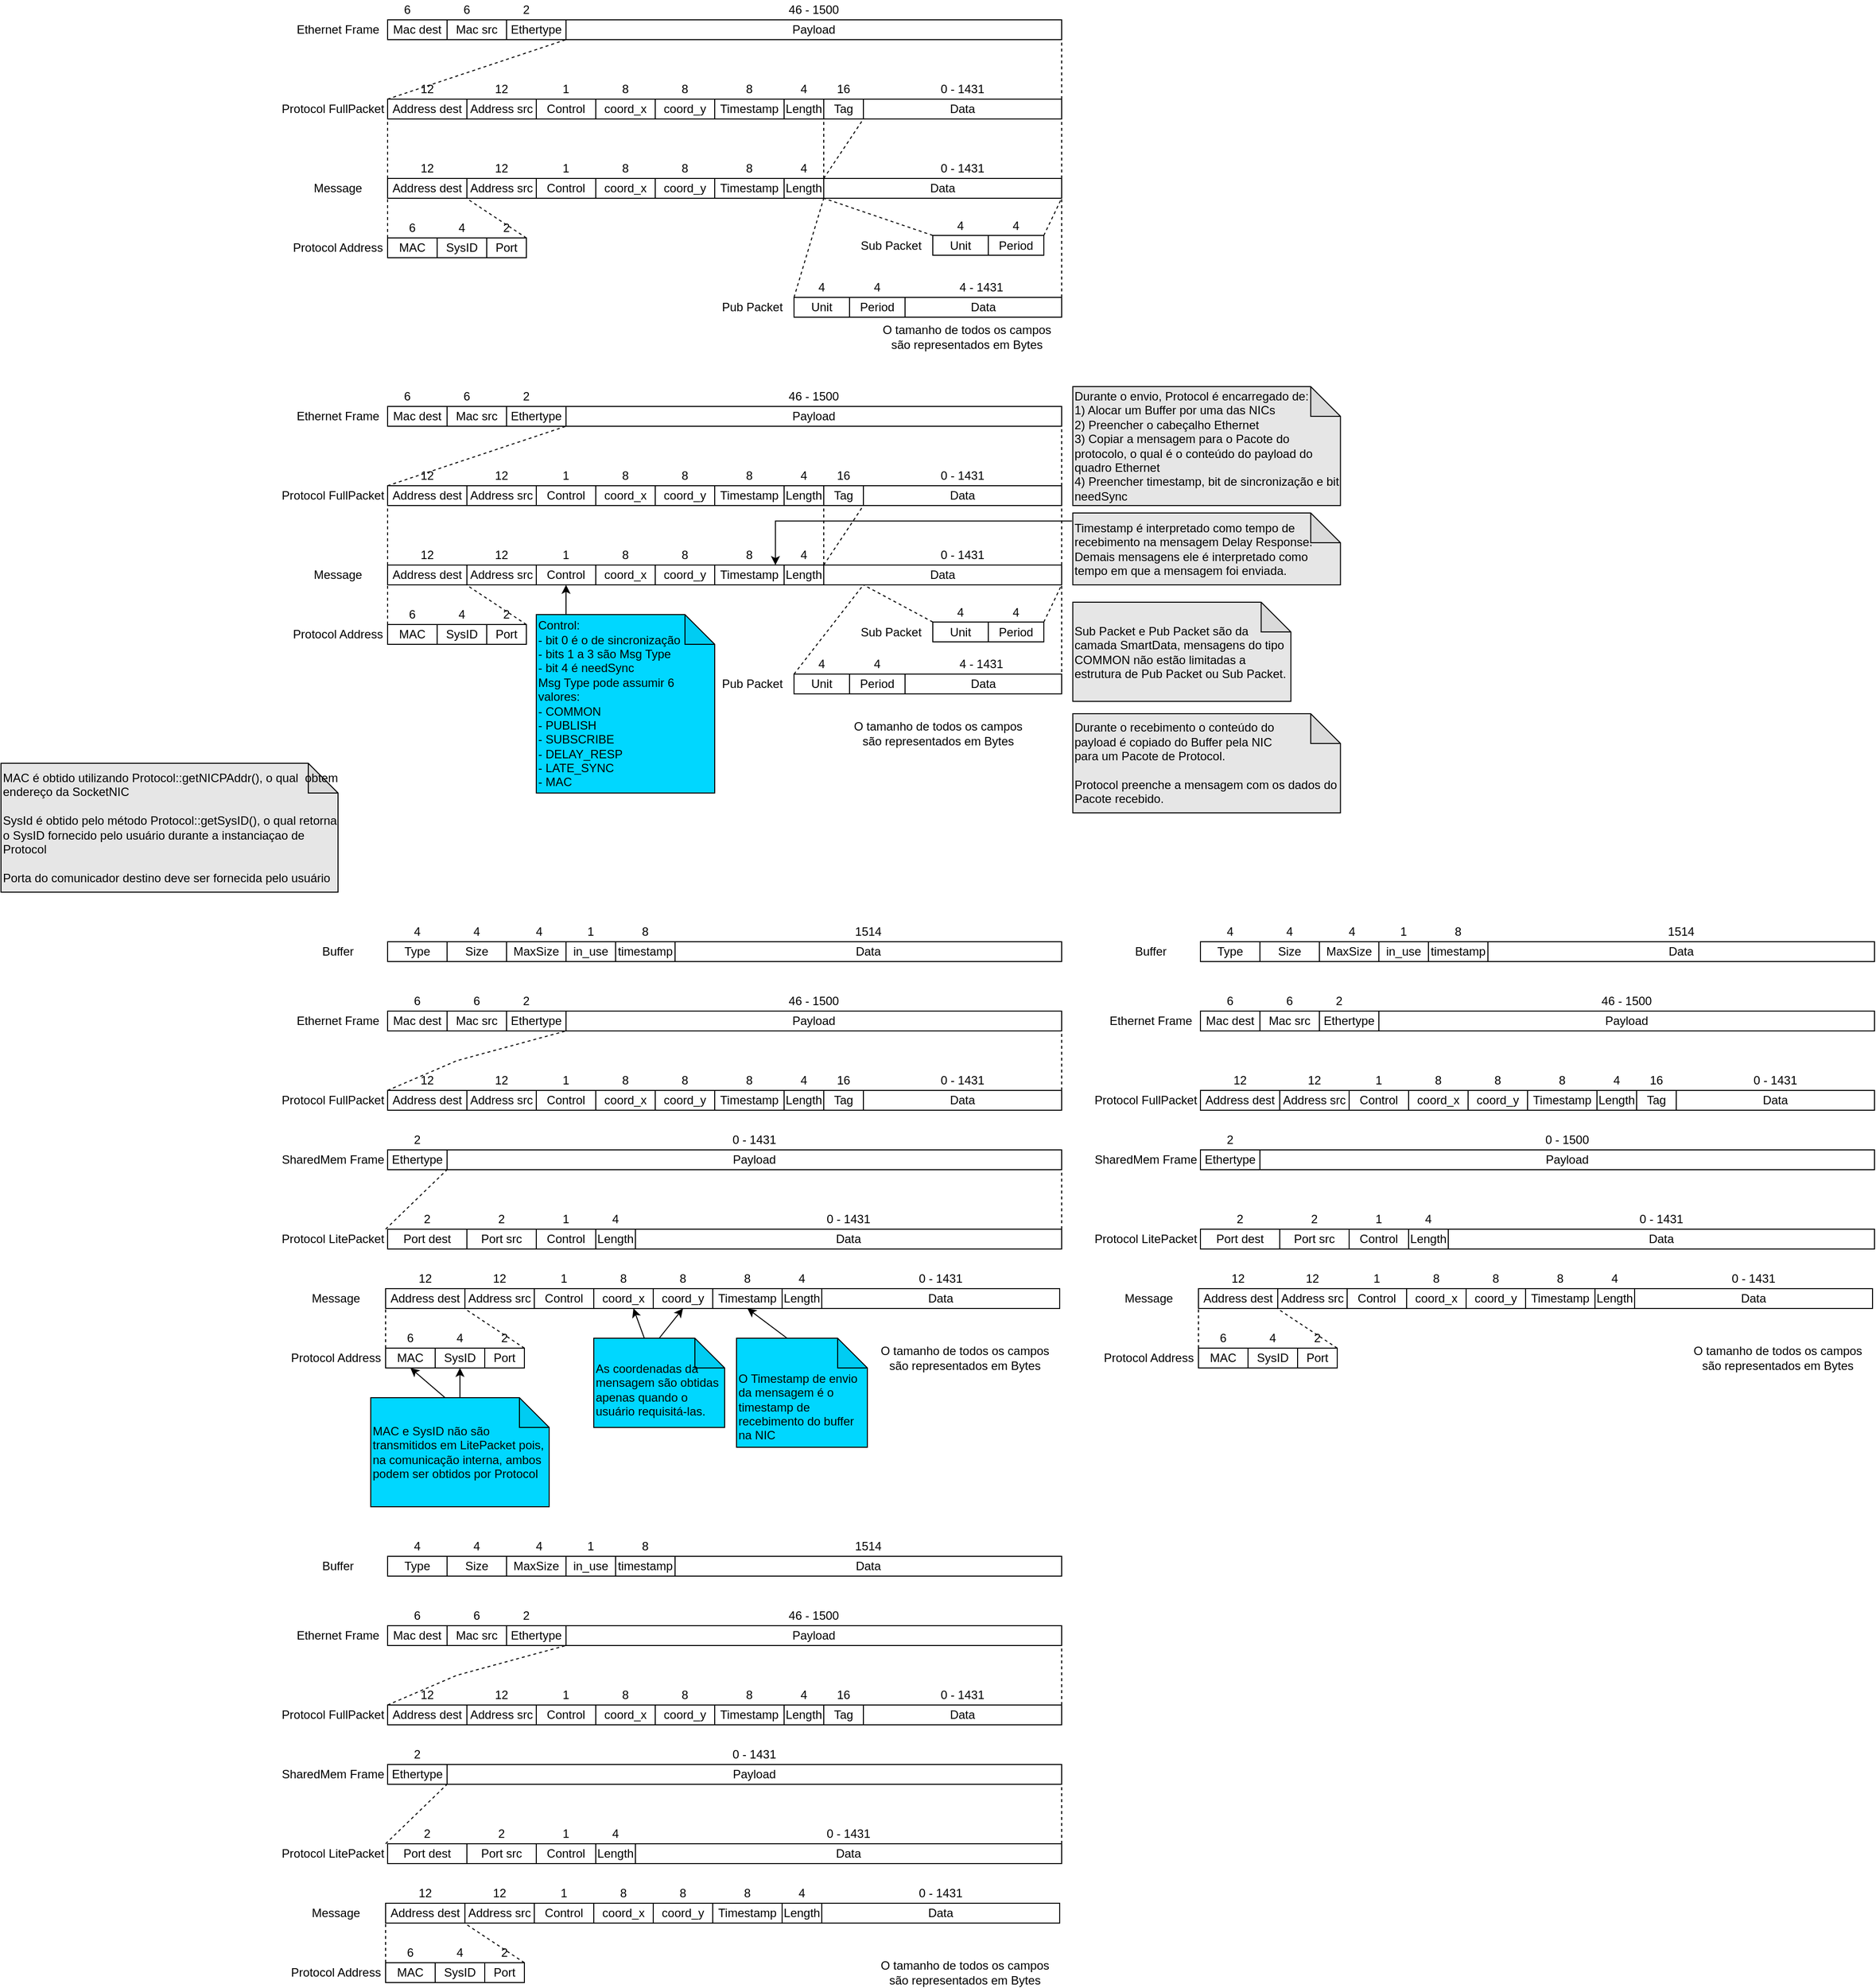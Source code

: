 <mxfile version="27.1.6">
  <diagram name="Page-1" id="uh3iiDSVA0Se7oIFrMVe">
    <mxGraphModel dx="2044" dy="595" grid="1" gridSize="10" guides="1" tooltips="1" connect="1" arrows="1" fold="1" page="1" pageScale="1" pageWidth="827" pageHeight="1169" math="0" shadow="0">
      <root>
        <mxCell id="0" />
        <mxCell id="1" parent="0" />
        <mxCell id="_Zmzz9mBOBpQStMglWqq-3" value="Mac dest" style="rounded=0;whiteSpace=wrap;html=1;" parent="1" vertex="1">
          <mxGeometry y="120" width="60" height="20" as="geometry" />
        </mxCell>
        <mxCell id="_Zmzz9mBOBpQStMglWqq-4" value="Mac src" style="rounded=0;whiteSpace=wrap;html=1;" parent="1" vertex="1">
          <mxGeometry x="60" y="120" width="60" height="20" as="geometry" />
        </mxCell>
        <mxCell id="_Zmzz9mBOBpQStMglWqq-5" value="Ethertype" style="rounded=0;whiteSpace=wrap;html=1;" parent="1" vertex="1">
          <mxGeometry x="120" y="120" width="60" height="20" as="geometry" />
        </mxCell>
        <mxCell id="_Zmzz9mBOBpQStMglWqq-6" value="Payload" style="rounded=0;whiteSpace=wrap;html=1;" parent="1" vertex="1">
          <mxGeometry x="180" y="120" width="500" height="20" as="geometry" />
        </mxCell>
        <mxCell id="_Zmzz9mBOBpQStMglWqq-12" value="Ethernet Frame" style="text;html=1;align=center;verticalAlign=middle;whiteSpace=wrap;rounded=0;" parent="1" vertex="1">
          <mxGeometry x="-100" y="120" width="100" height="20" as="geometry" />
        </mxCell>
        <mxCell id="_Zmzz9mBOBpQStMglWqq-13" value="Protocol FullPacket" style="text;html=1;align=center;verticalAlign=middle;whiteSpace=wrap;rounded=0;" parent="1" vertex="1">
          <mxGeometry x="-110" y="200" width="110" height="20" as="geometry" />
        </mxCell>
        <mxCell id="_Zmzz9mBOBpQStMglWqq-14" value="Message" style="text;html=1;align=center;verticalAlign=middle;whiteSpace=wrap;rounded=0;" parent="1" vertex="1">
          <mxGeometry x="-100" y="280" width="100" height="20" as="geometry" />
        </mxCell>
        <mxCell id="_Zmzz9mBOBpQStMglWqq-17" value="" style="endArrow=none;dashed=1;html=1;rounded=0;entryX=1;entryY=1;entryDx=0;entryDy=0;exitX=1;exitY=0;exitDx=0;exitDy=0;" parent="1" edge="1">
          <mxGeometry width="50" height="50" relative="1" as="geometry">
            <mxPoint x="680" y="280" as="sourcePoint" />
            <mxPoint x="680" y="220" as="targetPoint" />
          </mxGeometry>
        </mxCell>
        <mxCell id="_Zmzz9mBOBpQStMglWqq-18" value="" style="endArrow=none;dashed=1;html=1;rounded=0;entryX=0;entryY=1;entryDx=0;entryDy=0;exitX=0;exitY=0;exitDx=0;exitDy=0;" parent="1" edge="1">
          <mxGeometry width="50" height="50" relative="1" as="geometry">
            <mxPoint x="-3.07e-12" y="280" as="sourcePoint" />
            <mxPoint y="220" as="targetPoint" />
          </mxGeometry>
        </mxCell>
        <mxCell id="_Zmzz9mBOBpQStMglWqq-19" value="" style="endArrow=none;dashed=1;html=1;rounded=0;exitX=0;exitY=0;exitDx=0;exitDy=0;entryX=0;entryY=1;entryDx=0;entryDy=0;" parent="1" edge="1">
          <mxGeometry width="50" height="50" relative="1" as="geometry">
            <mxPoint y="200" as="sourcePoint" />
            <mxPoint x="180.0" y="140" as="targetPoint" />
          </mxGeometry>
        </mxCell>
        <mxCell id="_Zmzz9mBOBpQStMglWqq-20" value="" style="endArrow=none;dashed=1;html=1;rounded=0;exitX=1;exitY=0;exitDx=0;exitDy=0;entryX=1;entryY=1;entryDx=0;entryDy=0;" parent="1" target="_Zmzz9mBOBpQStMglWqq-6" edge="1">
          <mxGeometry width="50" height="50" relative="1" as="geometry">
            <mxPoint x="680" y="200" as="sourcePoint" />
            <mxPoint x="360" y="150" as="targetPoint" />
          </mxGeometry>
        </mxCell>
        <mxCell id="_Zmzz9mBOBpQStMglWqq-21" value="6" style="text;html=1;align=center;verticalAlign=middle;whiteSpace=wrap;rounded=0;" parent="1" vertex="1">
          <mxGeometry x="10" y="100" width="20" height="20" as="geometry" />
        </mxCell>
        <mxCell id="_Zmzz9mBOBpQStMglWqq-22" value="6" style="text;html=1;align=center;verticalAlign=middle;whiteSpace=wrap;rounded=0;" parent="1" vertex="1">
          <mxGeometry x="70" y="100" width="20" height="20" as="geometry" />
        </mxCell>
        <mxCell id="_Zmzz9mBOBpQStMglWqq-23" value="2" style="text;html=1;align=center;verticalAlign=middle;whiteSpace=wrap;rounded=0;" parent="1" vertex="1">
          <mxGeometry x="130" y="100" width="20" height="20" as="geometry" />
        </mxCell>
        <mxCell id="_Zmzz9mBOBpQStMglWqq-24" value="46 - 1500" style="text;html=1;align=center;verticalAlign=middle;whiteSpace=wrap;rounded=0;" parent="1" vertex="1">
          <mxGeometry x="180" y="100" width="500" height="20" as="geometry" />
        </mxCell>
        <mxCell id="y25KU0WXKC6aMiE5-FGc-14" value="Protocol Address" style="text;html=1;align=center;verticalAlign=middle;whiteSpace=wrap;rounded=0;" parent="1" vertex="1">
          <mxGeometry x="-100" y="340" width="100" height="20" as="geometry" />
        </mxCell>
        <mxCell id="y25KU0WXKC6aMiE5-FGc-50" value="Address dest" style="rounded=0;whiteSpace=wrap;html=1;" parent="1" vertex="1">
          <mxGeometry y="200" width="80" height="20" as="geometry" />
        </mxCell>
        <mxCell id="y25KU0WXKC6aMiE5-FGc-51" value="Length" style="rounded=0;whiteSpace=wrap;html=1;" parent="1" vertex="1">
          <mxGeometry x="400" y="200" width="40" height="20" as="geometry" />
        </mxCell>
        <mxCell id="y25KU0WXKC6aMiE5-FGc-52" value="Data" style="rounded=0;whiteSpace=wrap;html=1;" parent="1" vertex="1">
          <mxGeometry x="480" y="200" width="200" height="20" as="geometry" />
        </mxCell>
        <mxCell id="y25KU0WXKC6aMiE5-FGc-53" value="12" style="text;html=1;align=center;verticalAlign=middle;whiteSpace=wrap;rounded=0;" parent="1" vertex="1">
          <mxGeometry y="180" width="80" height="20" as="geometry" />
        </mxCell>
        <mxCell id="y25KU0WXKC6aMiE5-FGc-54" value="12" style="text;html=1;align=center;verticalAlign=middle;whiteSpace=wrap;rounded=0;" parent="1" vertex="1">
          <mxGeometry x="80" y="180" width="70" height="20" as="geometry" />
        </mxCell>
        <mxCell id="y25KU0WXKC6aMiE5-FGc-55" value="0 - 1431" style="text;html=1;align=center;verticalAlign=middle;whiteSpace=wrap;rounded=0;" parent="1" vertex="1">
          <mxGeometry x="480" y="180" width="200" height="20" as="geometry" />
        </mxCell>
        <mxCell id="y25KU0WXKC6aMiE5-FGc-56" value="Address src" style="rounded=0;whiteSpace=wrap;html=1;" parent="1" vertex="1">
          <mxGeometry x="80" y="200" width="70" height="20" as="geometry" />
        </mxCell>
        <mxCell id="y25KU0WXKC6aMiE5-FGc-57" value="4" style="text;html=1;align=center;verticalAlign=middle;whiteSpace=wrap;rounded=0;" parent="1" vertex="1">
          <mxGeometry x="400" y="180" width="40" height="20" as="geometry" />
        </mxCell>
        <mxCell id="y25KU0WXKC6aMiE5-FGc-58" value="" style="endArrow=none;dashed=1;html=1;rounded=0;entryX=0;entryY=1;entryDx=0;entryDy=0;exitX=0;exitY=1;exitDx=0;exitDy=0;" parent="1" source="y25KU0WXKC6aMiE5-FGc-70" target="y25KU0WXKC6aMiE5-FGc-59" edge="1">
          <mxGeometry width="50" height="50" relative="1" as="geometry">
            <mxPoint y="370" as="sourcePoint" />
            <mxPoint x="30" y="300" as="targetPoint" />
          </mxGeometry>
        </mxCell>
        <mxCell id="y25KU0WXKC6aMiE5-FGc-59" value="Address dest" style="rounded=0;whiteSpace=wrap;html=1;" parent="1" vertex="1">
          <mxGeometry y="280" width="80" height="20" as="geometry" />
        </mxCell>
        <mxCell id="y25KU0WXKC6aMiE5-FGc-60" value="Length" style="rounded=0;whiteSpace=wrap;html=1;" parent="1" vertex="1">
          <mxGeometry x="400" y="280" width="40" height="20" as="geometry" />
        </mxCell>
        <mxCell id="y25KU0WXKC6aMiE5-FGc-61" value="Data" style="rounded=0;whiteSpace=wrap;html=1;" parent="1" vertex="1">
          <mxGeometry x="440" y="280" width="240" height="20" as="geometry" />
        </mxCell>
        <mxCell id="y25KU0WXKC6aMiE5-FGc-62" value="12" style="text;html=1;align=center;verticalAlign=middle;whiteSpace=wrap;rounded=0;" parent="1" vertex="1">
          <mxGeometry y="260" width="80" height="20" as="geometry" />
        </mxCell>
        <mxCell id="y25KU0WXKC6aMiE5-FGc-63" value="12" style="text;html=1;align=center;verticalAlign=middle;whiteSpace=wrap;rounded=0;" parent="1" vertex="1">
          <mxGeometry x="80" y="260" width="70" height="20" as="geometry" />
        </mxCell>
        <mxCell id="y25KU0WXKC6aMiE5-FGc-64" value="0 -&amp;nbsp;1431" style="text;html=1;align=center;verticalAlign=middle;whiteSpace=wrap;rounded=0;" parent="1" vertex="1">
          <mxGeometry x="480" y="260" width="200" height="20" as="geometry" />
        </mxCell>
        <mxCell id="y25KU0WXKC6aMiE5-FGc-65" value="Address src" style="rounded=0;whiteSpace=wrap;html=1;" parent="1" vertex="1">
          <mxGeometry x="80" y="280" width="70" height="20" as="geometry" />
        </mxCell>
        <mxCell id="y25KU0WXKC6aMiE5-FGc-66" value="4" style="text;html=1;align=center;verticalAlign=middle;whiteSpace=wrap;rounded=0;" parent="1" vertex="1">
          <mxGeometry x="400" y="260" width="40" height="20" as="geometry" />
        </mxCell>
        <mxCell id="y25KU0WXKC6aMiE5-FGc-67" value="MAC" style="rounded=0;whiteSpace=wrap;html=1;" parent="1" vertex="1">
          <mxGeometry y="340" width="50" height="20" as="geometry" />
        </mxCell>
        <mxCell id="y25KU0WXKC6aMiE5-FGc-68" value="SysID" style="rounded=0;whiteSpace=wrap;html=1;" parent="1" vertex="1">
          <mxGeometry x="50" y="340" width="50" height="20" as="geometry" />
        </mxCell>
        <mxCell id="y25KU0WXKC6aMiE5-FGc-69" value="Port" style="rounded=0;whiteSpace=wrap;html=1;" parent="1" vertex="1">
          <mxGeometry x="100" y="340" width="40" height="20" as="geometry" />
        </mxCell>
        <mxCell id="y25KU0WXKC6aMiE5-FGc-70" value="6" style="text;html=1;align=center;verticalAlign=middle;whiteSpace=wrap;rounded=0;" parent="1" vertex="1">
          <mxGeometry y="320" width="50" height="20" as="geometry" />
        </mxCell>
        <mxCell id="y25KU0WXKC6aMiE5-FGc-71" value="4" style="text;html=1;align=center;verticalAlign=middle;whiteSpace=wrap;rounded=0;" parent="1" vertex="1">
          <mxGeometry x="50" y="320" width="50" height="20" as="geometry" />
        </mxCell>
        <mxCell id="y25KU0WXKC6aMiE5-FGc-72" value="2" style="text;html=1;align=center;verticalAlign=middle;whiteSpace=wrap;rounded=0;" parent="1" vertex="1">
          <mxGeometry x="100" y="320" width="40" height="20" as="geometry" />
        </mxCell>
        <mxCell id="y25KU0WXKC6aMiE5-FGc-73" value="" style="endArrow=none;dashed=1;html=1;rounded=0;entryX=0;entryY=1;entryDx=0;entryDy=0;exitX=1;exitY=1;exitDx=0;exitDy=0;" parent="1" source="y25KU0WXKC6aMiE5-FGc-72" edge="1">
          <mxGeometry width="50" height="50" relative="1" as="geometry">
            <mxPoint x="79.43" y="340" as="sourcePoint" />
            <mxPoint x="79.43" y="300" as="targetPoint" />
          </mxGeometry>
        </mxCell>
        <mxCell id="y25KU0WXKC6aMiE5-FGc-74" value="O tamanho de todos os campos são representados em Bytes" style="text;html=1;align=center;verticalAlign=middle;whiteSpace=wrap;rounded=0;" parent="1" vertex="1">
          <mxGeometry x="489" y="430" width="191" height="20" as="geometry" />
        </mxCell>
        <mxCell id="KVXpcubTUPsC0JayO_s4-41" value="O tamanho de todos os campos são representados em Bytes" style="text;html=1;align=center;verticalAlign=middle;whiteSpace=wrap;rounded=0;" parent="1" vertex="1">
          <mxGeometry x="460.25" y="830" width="191" height="20" as="geometry" />
        </mxCell>
        <mxCell id="KVXpcubTUPsC0JayO_s4-47" value="&lt;div align=&quot;left&quot;&gt;MAC é obtido utilizando Protocol::getNICPAddr(), o qual&amp;nbsp; obtem endereço da SocketNIC&lt;/div&gt;&lt;div align=&quot;left&quot;&gt;&lt;br&gt;&lt;/div&gt;&lt;div align=&quot;left&quot;&gt;SysId é obtido pelo método Protocol::getSysID(), o qual retorna o SysID fornecido pelo usuário durante a instanciaçao de Protocol&lt;/div&gt;&lt;div&gt;&lt;br&gt;&lt;/div&gt;&lt;div&gt;Porta do comunicador destino deve ser fornecida pelo usuário&lt;/div&gt;" style="shape=note;whiteSpace=wrap;html=1;backgroundOutline=1;darkOpacity=0.05;align=left;fillColor=#E6E6E6;" parent="1" vertex="1">
          <mxGeometry x="-390" y="870" width="340" height="130" as="geometry" />
        </mxCell>
        <mxCell id="KVXpcubTUPsC0JayO_s4-49" value="&lt;div align=&quot;left&quot;&gt;Durante o envio, Protocol é encarregado de:&lt;br&gt;1) Alocar um Buffer por uma das NICs&lt;/div&gt;&lt;div align=&quot;left&quot;&gt;2) Preencher o cabeçalho Ethernet&lt;/div&gt;&lt;div align=&quot;left&quot;&gt;3) Copiar a mensagem para o Pacote do protocolo, o qual é o conteúdo do payload do quadro Ethernet&lt;/div&gt;4) Preencher timestamp, bit de sincronização e bit needSync" style="shape=note;whiteSpace=wrap;html=1;backgroundOutline=1;darkOpacity=0.05;align=left;fillColor=#E6E6E6;" parent="1" vertex="1">
          <mxGeometry x="691.25" y="490" width="270" height="120" as="geometry" />
        </mxCell>
        <mxCell id="KVXpcubTUPsC0JayO_s4-50" value="&lt;div&gt;Durante o recebimento o conteúdo do&lt;/div&gt;&lt;div&gt;payload é copiado do Buffer pela NIC&lt;/div&gt;&lt;div&gt;para um Pacote de Protocol.&lt;/div&gt;&lt;div&gt;&lt;br&gt;&lt;/div&gt;&lt;div&gt;Protocol preenche a mensagem com os dados do Pacote recebido.&lt;/div&gt;" style="shape=note;whiteSpace=wrap;html=1;backgroundOutline=1;darkOpacity=0.05;align=left;fillColor=#E6E6E6;" parent="1" vertex="1">
          <mxGeometry x="691.25" y="820" width="270" height="100" as="geometry" />
        </mxCell>
        <mxCell id="ssQSO5jhh2rVMjGIj6xP-1" value="Control" style="rounded=0;whiteSpace=wrap;html=1;" parent="1" vertex="1">
          <mxGeometry x="150" y="200" width="60" height="20" as="geometry" />
        </mxCell>
        <mxCell id="ssQSO5jhh2rVMjGIj6xP-2" value="1" style="text;html=1;align=center;verticalAlign=middle;whiteSpace=wrap;rounded=0;" parent="1" vertex="1">
          <mxGeometry x="150" y="180" width="60" height="20" as="geometry" />
        </mxCell>
        <mxCell id="ssQSO5jhh2rVMjGIj6xP-3" value="Control" style="rounded=0;whiteSpace=wrap;html=1;" parent="1" vertex="1">
          <mxGeometry x="150" y="280" width="60" height="20" as="geometry" />
        </mxCell>
        <mxCell id="ssQSO5jhh2rVMjGIj6xP-4" value="1" style="text;html=1;align=center;verticalAlign=middle;whiteSpace=wrap;rounded=0;" parent="1" vertex="1">
          <mxGeometry x="150" y="260" width="60" height="20" as="geometry" />
        </mxCell>
        <mxCell id="ssQSO5jhh2rVMjGIj6xP-25" value="&lt;div align=&quot;left&quot;&gt;Control:&lt;/div&gt;&lt;div align=&quot;left&quot;&gt;&lt;span style=&quot;white-space: pre;&quot;&gt;- &lt;/span&gt;bit 0 é o de sincronização&lt;/div&gt;&lt;div align=&quot;left&quot;&gt;- bits 1 a 3 são Msg Type&lt;/div&gt;&lt;div align=&quot;left&quot;&gt;&lt;span style=&quot;white-space: pre;&quot;&gt;- bit 4 é needSync&lt;/span&gt;&lt;/div&gt;&lt;div align=&quot;left&quot;&gt;Msg Type pode assumir 6 valores:&lt;/div&gt;&lt;div align=&quot;left&quot;&gt;- COMMON&lt;/div&gt;&lt;div align=&quot;left&quot;&gt;- PUBLISH&lt;br&gt;- SUBSCRIBE&lt;/div&gt;&lt;div align=&quot;left&quot;&gt;- DELAY_RESP&lt;/div&gt;&lt;div align=&quot;left&quot;&gt;- LATE_SYNC&lt;/div&gt;&lt;div align=&quot;left&quot;&gt;- MAC&lt;/div&gt;" style="shape=note;whiteSpace=wrap;html=1;backgroundOutline=1;darkOpacity=0.05;align=left;fillColor=#00D7FF;" parent="1" vertex="1">
          <mxGeometry x="150" y="720" width="180" height="180" as="geometry" />
        </mxCell>
        <mxCell id="ssQSO5jhh2rVMjGIj6xP-26" value="" style="endArrow=classic;html=1;rounded=0;entryX=0.5;entryY=1;entryDx=0;entryDy=0;" parent="1" edge="1">
          <mxGeometry width="50" height="50" relative="1" as="geometry">
            <mxPoint x="180" y="720" as="sourcePoint" />
            <mxPoint x="180.0" y="690" as="targetPoint" />
            <Array as="points" />
          </mxGeometry>
        </mxCell>
        <mxCell id="ssQSO5jhh2rVMjGIj6xP-27" value="Unit" style="rounded=0;whiteSpace=wrap;html=1;" parent="1" vertex="1">
          <mxGeometry x="550" y="337.5" width="56" height="20" as="geometry" />
        </mxCell>
        <mxCell id="ssQSO5jhh2rVMjGIj6xP-29" value="Sub Packet" style="text;html=1;align=center;verticalAlign=middle;whiteSpace=wrap;rounded=0;" parent="1" vertex="1">
          <mxGeometry x="466" y="340" width="84" height="15" as="geometry" />
        </mxCell>
        <mxCell id="ssQSO5jhh2rVMjGIj6xP-31" value="4" style="text;html=1;align=center;verticalAlign=middle;whiteSpace=wrap;rounded=0;" parent="1" vertex="1">
          <mxGeometry x="550" y="317.5" width="56" height="20" as="geometry" />
        </mxCell>
        <mxCell id="ssQSO5jhh2rVMjGIj6xP-32" value="Period" style="rounded=0;whiteSpace=wrap;html=1;" parent="1" vertex="1">
          <mxGeometry x="606" y="337.5" width="56" height="20" as="geometry" />
        </mxCell>
        <mxCell id="ssQSO5jhh2rVMjGIj6xP-33" value="4" style="text;html=1;align=center;verticalAlign=middle;whiteSpace=wrap;rounded=0;" parent="1" vertex="1">
          <mxGeometry x="606" y="317.5" width="56" height="20" as="geometry" />
        </mxCell>
        <mxCell id="ssQSO5jhh2rVMjGIj6xP-38" value="Unit" style="rounded=0;whiteSpace=wrap;html=1;" parent="1" vertex="1">
          <mxGeometry x="410" y="400" width="56" height="20" as="geometry" />
        </mxCell>
        <mxCell id="ssQSO5jhh2rVMjGIj6xP-39" value="Pub Packet" style="text;html=1;align=center;verticalAlign=middle;whiteSpace=wrap;rounded=0;" parent="1" vertex="1">
          <mxGeometry x="326" y="402.5" width="84" height="15" as="geometry" />
        </mxCell>
        <mxCell id="ssQSO5jhh2rVMjGIj6xP-40" value="4" style="text;html=1;align=center;verticalAlign=middle;whiteSpace=wrap;rounded=0;" parent="1" vertex="1">
          <mxGeometry x="410" y="380" width="56" height="20" as="geometry" />
        </mxCell>
        <mxCell id="ssQSO5jhh2rVMjGIj6xP-41" value="Period" style="rounded=0;whiteSpace=wrap;html=1;" parent="1" vertex="1">
          <mxGeometry x="466" y="400" width="56" height="20" as="geometry" />
        </mxCell>
        <mxCell id="ssQSO5jhh2rVMjGIj6xP-42" value="4" style="text;html=1;align=center;verticalAlign=middle;whiteSpace=wrap;rounded=0;" parent="1" vertex="1">
          <mxGeometry x="466" y="380" width="56" height="20" as="geometry" />
        </mxCell>
        <mxCell id="ssQSO5jhh2rVMjGIj6xP-43" value="Data" style="rounded=0;whiteSpace=wrap;html=1;" parent="1" vertex="1">
          <mxGeometry x="522" y="400" width="158" height="20" as="geometry" />
        </mxCell>
        <mxCell id="ssQSO5jhh2rVMjGIj6xP-44" value="4 -&amp;nbsp;1431" style="text;html=1;align=center;verticalAlign=middle;whiteSpace=wrap;rounded=0;" parent="1" vertex="1">
          <mxGeometry x="520" y="380" width="158" height="20" as="geometry" />
        </mxCell>
        <mxCell id="ssQSO5jhh2rVMjGIj6xP-45" value="" style="endArrow=none;dashed=1;html=1;rounded=0;entryX=0;entryY=1;entryDx=0;entryDy=0;exitX=0;exitY=0;exitDx=0;exitDy=0;" parent="1" source="ssQSO5jhh2rVMjGIj6xP-27" target="y25KU0WXKC6aMiE5-FGc-61" edge="1">
          <mxGeometry width="50" height="50" relative="1" as="geometry">
            <mxPoint x="210" y="430" as="sourcePoint" />
            <mxPoint x="260" y="380" as="targetPoint" />
          </mxGeometry>
        </mxCell>
        <mxCell id="ssQSO5jhh2rVMjGIj6xP-46" value="" style="endArrow=none;dashed=1;html=1;rounded=0;exitX=1;exitY=0;exitDx=0;exitDy=0;entryX=1;entryY=1;entryDx=0;entryDy=0;" parent="1" source="ssQSO5jhh2rVMjGIj6xP-32" target="y25KU0WXKC6aMiE5-FGc-61" edge="1">
          <mxGeometry width="50" height="50" relative="1" as="geometry">
            <mxPoint x="570" y="360" as="sourcePoint" />
            <mxPoint x="620" y="310" as="targetPoint" />
          </mxGeometry>
        </mxCell>
        <mxCell id="ssQSO5jhh2rVMjGIj6xP-47" value="" style="endArrow=none;dashed=1;html=1;rounded=0;exitX=0;exitY=1;exitDx=0;exitDy=0;entryX=0;entryY=1;entryDx=0;entryDy=0;" parent="1" source="ssQSO5jhh2rVMjGIj6xP-40" target="y25KU0WXKC6aMiE5-FGc-61" edge="1">
          <mxGeometry width="50" height="50" relative="1" as="geometry">
            <mxPoint x="430" y="360" as="sourcePoint" />
            <mxPoint x="480" y="300" as="targetPoint" />
          </mxGeometry>
        </mxCell>
        <mxCell id="ssQSO5jhh2rVMjGIj6xP-48" value="" style="endArrow=none;dashed=1;html=1;rounded=0;entryX=1;entryY=1;entryDx=0;entryDy=0;exitX=1;exitY=0;exitDx=0;exitDy=0;" parent="1" source="ssQSO5jhh2rVMjGIj6xP-43" target="y25KU0WXKC6aMiE5-FGc-61" edge="1">
          <mxGeometry width="50" height="50" relative="1" as="geometry">
            <mxPoint x="624" y="520" as="sourcePoint" />
            <mxPoint x="510" y="430" as="targetPoint" />
          </mxGeometry>
        </mxCell>
        <mxCell id="ssQSO5jhh2rVMjGIj6xP-65" value="&lt;div align=&quot;left&quot;&gt;Sub Packet e Pub Packet são da camada SmartData, mensagens do tipo COMMON não estão limitadas a estrutura de Pub Packet ou Sub Packet.&lt;/div&gt;" style="shape=note;whiteSpace=wrap;html=1;backgroundOutline=1;darkOpacity=0.05;align=left;fillColor=#E6E6E6;" parent="1" vertex="1">
          <mxGeometry x="691.25" y="707.5" width="220" height="100" as="geometry" />
        </mxCell>
        <mxCell id="_qdxAJ7Zo68JUZ1Iqq-v-1" value="Timestamp" style="rounded=0;whiteSpace=wrap;html=1;" parent="1" vertex="1">
          <mxGeometry x="330" y="200" width="70" height="20" as="geometry" />
        </mxCell>
        <mxCell id="_qdxAJ7Zo68JUZ1Iqq-v-2" value="8" style="text;html=1;align=center;verticalAlign=middle;whiteSpace=wrap;rounded=0;" parent="1" vertex="1">
          <mxGeometry x="330" y="180" width="70" height="20" as="geometry" />
        </mxCell>
        <mxCell id="_qdxAJ7Zo68JUZ1Iqq-v-6" value="Timestamp" style="rounded=0;whiteSpace=wrap;html=1;" parent="1" vertex="1">
          <mxGeometry x="330" y="280" width="70" height="20" as="geometry" />
        </mxCell>
        <mxCell id="_qdxAJ7Zo68JUZ1Iqq-v-7" value="8" style="text;html=1;align=center;verticalAlign=middle;whiteSpace=wrap;rounded=0;" parent="1" vertex="1">
          <mxGeometry x="330" y="260" width="70" height="20" as="geometry" />
        </mxCell>
        <mxCell id="_qdxAJ7Zo68JUZ1Iqq-v-48" style="edgeStyle=orthogonalEdgeStyle;rounded=0;orthogonalLoop=1;jettySize=auto;html=1;exitX=-0.003;exitY=0.112;exitDx=0;exitDy=0;exitPerimeter=0;" parent="1" source="_qdxAJ7Zo68JUZ1Iqq-v-47" edge="1">
          <mxGeometry relative="1" as="geometry">
            <mxPoint x="391.25" y="670" as="targetPoint" />
            <Array as="points">
              <mxPoint x="391.25" y="626" />
              <mxPoint x="391.25" y="670" />
            </Array>
          </mxGeometry>
        </mxCell>
        <mxCell id="_qdxAJ7Zo68JUZ1Iqq-v-47" value="Timestamp é interpretado como tempo de recebimento na mensagem Delay Response. Demais mensagens ele é interpretado como tempo em que a mensagem foi enviada." style="shape=note;whiteSpace=wrap;html=1;backgroundOutline=1;darkOpacity=0.05;align=left;fillColor=#E6E6E6;" parent="1" vertex="1">
          <mxGeometry x="691.25" y="617.5" width="270" height="72.5" as="geometry" />
        </mxCell>
        <mxCell id="dVsTjiGW9EGKWnVv33oI-1" value="coord_y" style="rounded=0;whiteSpace=wrap;html=1;" parent="1" vertex="1">
          <mxGeometry x="270" y="200" width="60" height="20" as="geometry" />
        </mxCell>
        <mxCell id="dVsTjiGW9EGKWnVv33oI-2" value="8" style="text;html=1;align=center;verticalAlign=middle;whiteSpace=wrap;rounded=0;" parent="1" vertex="1">
          <mxGeometry x="270" y="180" width="60" height="20" as="geometry" />
        </mxCell>
        <mxCell id="dVsTjiGW9EGKWnVv33oI-3" value="coord_x" style="rounded=0;whiteSpace=wrap;html=1;" parent="1" vertex="1">
          <mxGeometry x="210" y="200" width="60" height="20" as="geometry" />
        </mxCell>
        <mxCell id="dVsTjiGW9EGKWnVv33oI-4" value="8" style="text;html=1;align=center;verticalAlign=middle;whiteSpace=wrap;rounded=0;" parent="1" vertex="1">
          <mxGeometry x="210" y="180" width="60" height="20" as="geometry" />
        </mxCell>
        <mxCell id="dVsTjiGW9EGKWnVv33oI-5" value="coord_y" style="rounded=0;whiteSpace=wrap;html=1;" parent="1" vertex="1">
          <mxGeometry x="270" y="280" width="60" height="20" as="geometry" />
        </mxCell>
        <mxCell id="dVsTjiGW9EGKWnVv33oI-6" value="8" style="text;html=1;align=center;verticalAlign=middle;whiteSpace=wrap;rounded=0;" parent="1" vertex="1">
          <mxGeometry x="270" y="260" width="60" height="20" as="geometry" />
        </mxCell>
        <mxCell id="dVsTjiGW9EGKWnVv33oI-7" value="coord_x" style="rounded=0;whiteSpace=wrap;html=1;" parent="1" vertex="1">
          <mxGeometry x="210" y="280" width="60" height="20" as="geometry" />
        </mxCell>
        <mxCell id="dVsTjiGW9EGKWnVv33oI-8" value="8" style="text;html=1;align=center;verticalAlign=middle;whiteSpace=wrap;rounded=0;" parent="1" vertex="1">
          <mxGeometry x="210" y="260" width="60" height="20" as="geometry" />
        </mxCell>
        <mxCell id="dVsTjiGW9EGKWnVv33oI-14" value="Tag" style="rounded=0;whiteSpace=wrap;html=1;" parent="1" vertex="1">
          <mxGeometry x="440" y="200" width="40" height="20" as="geometry" />
        </mxCell>
        <mxCell id="dVsTjiGW9EGKWnVv33oI-15" value="16" style="text;html=1;align=center;verticalAlign=middle;whiteSpace=wrap;rounded=0;" parent="1" vertex="1">
          <mxGeometry x="440" y="180" width="40" height="20" as="geometry" />
        </mxCell>
        <mxCell id="dVsTjiGW9EGKWnVv33oI-18" value="Mac dest" style="rounded=0;whiteSpace=wrap;html=1;" parent="1" vertex="1">
          <mxGeometry x="2.665e-15" y="510" width="60" height="20" as="geometry" />
        </mxCell>
        <mxCell id="dVsTjiGW9EGKWnVv33oI-19" value="Mac src" style="rounded=0;whiteSpace=wrap;html=1;" parent="1" vertex="1">
          <mxGeometry x="60" y="510" width="60" height="20" as="geometry" />
        </mxCell>
        <mxCell id="dVsTjiGW9EGKWnVv33oI-20" value="Ethertype" style="rounded=0;whiteSpace=wrap;html=1;" parent="1" vertex="1">
          <mxGeometry x="120" y="510" width="60" height="20" as="geometry" />
        </mxCell>
        <mxCell id="dVsTjiGW9EGKWnVv33oI-21" value="Payload" style="rounded=0;whiteSpace=wrap;html=1;" parent="1" vertex="1">
          <mxGeometry x="180" y="510" width="500" height="20" as="geometry" />
        </mxCell>
        <mxCell id="dVsTjiGW9EGKWnVv33oI-22" value="Ethernet Frame" style="text;html=1;align=center;verticalAlign=middle;whiteSpace=wrap;rounded=0;" parent="1" vertex="1">
          <mxGeometry x="-100" y="510" width="100" height="20" as="geometry" />
        </mxCell>
        <mxCell id="dVsTjiGW9EGKWnVv33oI-27" value="" style="endArrow=none;dashed=1;html=1;rounded=0;exitX=0;exitY=0;exitDx=0;exitDy=0;entryX=0;entryY=1;entryDx=0;entryDy=0;" parent="1" edge="1">
          <mxGeometry width="50" height="50" relative="1" as="geometry">
            <mxPoint x="2.665e-15" y="590" as="sourcePoint" />
            <mxPoint x="180.0" y="530" as="targetPoint" />
          </mxGeometry>
        </mxCell>
        <mxCell id="dVsTjiGW9EGKWnVv33oI-28" value="" style="endArrow=none;dashed=1;html=1;rounded=0;exitX=1;exitY=1;exitDx=0;exitDy=0;entryX=1;entryY=1;entryDx=0;entryDy=0;" parent="1" target="dVsTjiGW9EGKWnVv33oI-21" edge="1">
          <mxGeometry width="50" height="50" relative="1" as="geometry">
            <mxPoint x="680" y="590" as="sourcePoint" />
            <mxPoint x="690.0" y="530" as="targetPoint" />
          </mxGeometry>
        </mxCell>
        <mxCell id="dVsTjiGW9EGKWnVv33oI-29" value="6" style="text;html=1;align=center;verticalAlign=middle;whiteSpace=wrap;rounded=0;" parent="1" vertex="1">
          <mxGeometry x="10.0" y="490" width="20" height="20" as="geometry" />
        </mxCell>
        <mxCell id="dVsTjiGW9EGKWnVv33oI-30" value="6" style="text;html=1;align=center;verticalAlign=middle;whiteSpace=wrap;rounded=0;" parent="1" vertex="1">
          <mxGeometry x="70" y="490" width="20" height="20" as="geometry" />
        </mxCell>
        <mxCell id="dVsTjiGW9EGKWnVv33oI-31" value="2" style="text;html=1;align=center;verticalAlign=middle;whiteSpace=wrap;rounded=0;" parent="1" vertex="1">
          <mxGeometry x="130" y="490" width="20" height="20" as="geometry" />
        </mxCell>
        <mxCell id="dVsTjiGW9EGKWnVv33oI-32" value="46 - 1500" style="text;html=1;align=center;verticalAlign=middle;whiteSpace=wrap;rounded=0;" parent="1" vertex="1">
          <mxGeometry x="180" y="490" width="500" height="20" as="geometry" />
        </mxCell>
        <mxCell id="dVsTjiGW9EGKWnVv33oI-33" value="Protocol Address" style="text;html=1;align=center;verticalAlign=middle;whiteSpace=wrap;rounded=0;" parent="1" vertex="1">
          <mxGeometry x="-100" y="730" width="100" height="20" as="geometry" />
        </mxCell>
        <mxCell id="dVsTjiGW9EGKWnVv33oI-42" value="" style="endArrow=none;dashed=1;html=1;rounded=0;entryX=0;entryY=1;entryDx=0;entryDy=0;exitX=0;exitY=1;exitDx=0;exitDy=0;" parent="1" source="dVsTjiGW9EGKWnVv33oI-54" edge="1">
          <mxGeometry width="50" height="50" relative="1" as="geometry">
            <mxPoint x="2.665e-15" y="760" as="sourcePoint" />
            <mxPoint y="690" as="targetPoint" />
          </mxGeometry>
        </mxCell>
        <mxCell id="dVsTjiGW9EGKWnVv33oI-51" value="MAC" style="rounded=0;whiteSpace=wrap;html=1;" parent="1" vertex="1">
          <mxGeometry x="2.665e-15" y="730" width="50" height="20" as="geometry" />
        </mxCell>
        <mxCell id="dVsTjiGW9EGKWnVv33oI-52" value="SysID" style="rounded=0;whiteSpace=wrap;html=1;" parent="1" vertex="1">
          <mxGeometry x="50" y="730" width="50" height="20" as="geometry" />
        </mxCell>
        <mxCell id="dVsTjiGW9EGKWnVv33oI-53" value="Port" style="rounded=0;whiteSpace=wrap;html=1;" parent="1" vertex="1">
          <mxGeometry x="100" y="730" width="40" height="20" as="geometry" />
        </mxCell>
        <mxCell id="dVsTjiGW9EGKWnVv33oI-54" value="6" style="text;html=1;align=center;verticalAlign=middle;whiteSpace=wrap;rounded=0;" parent="1" vertex="1">
          <mxGeometry x="2.665e-15" y="710" width="50" height="20" as="geometry" />
        </mxCell>
        <mxCell id="dVsTjiGW9EGKWnVv33oI-55" value="4" style="text;html=1;align=center;verticalAlign=middle;whiteSpace=wrap;rounded=0;" parent="1" vertex="1">
          <mxGeometry x="50" y="710" width="50" height="20" as="geometry" />
        </mxCell>
        <mxCell id="dVsTjiGW9EGKWnVv33oI-56" value="2" style="text;html=1;align=center;verticalAlign=middle;whiteSpace=wrap;rounded=0;" parent="1" vertex="1">
          <mxGeometry x="100" y="710" width="40" height="20" as="geometry" />
        </mxCell>
        <mxCell id="dVsTjiGW9EGKWnVv33oI-57" value="" style="endArrow=none;dashed=1;html=1;rounded=0;entryX=0;entryY=1;entryDx=0;entryDy=0;exitX=1;exitY=1;exitDx=0;exitDy=0;" parent="1" source="dVsTjiGW9EGKWnVv33oI-56" edge="1">
          <mxGeometry width="50" height="50" relative="1" as="geometry">
            <mxPoint x="79.43" y="730" as="sourcePoint" />
            <mxPoint x="79.43" y="690" as="targetPoint" />
          </mxGeometry>
        </mxCell>
        <mxCell id="dVsTjiGW9EGKWnVv33oI-63" value="Unit" style="rounded=0;whiteSpace=wrap;html=1;" parent="1" vertex="1">
          <mxGeometry x="550" y="727.5" width="56" height="20" as="geometry" />
        </mxCell>
        <mxCell id="dVsTjiGW9EGKWnVv33oI-64" value="Sub Packet" style="text;html=1;align=center;verticalAlign=middle;whiteSpace=wrap;rounded=0;" parent="1" vertex="1">
          <mxGeometry x="466" y="730" width="84" height="15" as="geometry" />
        </mxCell>
        <mxCell id="dVsTjiGW9EGKWnVv33oI-65" value="4" style="text;html=1;align=center;verticalAlign=middle;whiteSpace=wrap;rounded=0;" parent="1" vertex="1">
          <mxGeometry x="550" y="707.5" width="56" height="20" as="geometry" />
        </mxCell>
        <mxCell id="dVsTjiGW9EGKWnVv33oI-66" value="Period" style="rounded=0;whiteSpace=wrap;html=1;" parent="1" vertex="1">
          <mxGeometry x="606" y="727.5" width="56" height="20" as="geometry" />
        </mxCell>
        <mxCell id="dVsTjiGW9EGKWnVv33oI-67" value="4" style="text;html=1;align=center;verticalAlign=middle;whiteSpace=wrap;rounded=0;" parent="1" vertex="1">
          <mxGeometry x="606" y="707.5" width="56" height="20" as="geometry" />
        </mxCell>
        <mxCell id="dVsTjiGW9EGKWnVv33oI-68" value="Unit" style="rounded=0;whiteSpace=wrap;html=1;" parent="1" vertex="1">
          <mxGeometry x="410" y="780" width="56" height="20" as="geometry" />
        </mxCell>
        <mxCell id="dVsTjiGW9EGKWnVv33oI-69" value="Pub Packet" style="text;html=1;align=center;verticalAlign=middle;whiteSpace=wrap;rounded=0;" parent="1" vertex="1">
          <mxGeometry x="326" y="782.5" width="84" height="15" as="geometry" />
        </mxCell>
        <mxCell id="dVsTjiGW9EGKWnVv33oI-70" value="4" style="text;html=1;align=center;verticalAlign=middle;whiteSpace=wrap;rounded=0;" parent="1" vertex="1">
          <mxGeometry x="410" y="760" width="56" height="20" as="geometry" />
        </mxCell>
        <mxCell id="dVsTjiGW9EGKWnVv33oI-71" value="Period" style="rounded=0;whiteSpace=wrap;html=1;" parent="1" vertex="1">
          <mxGeometry x="466" y="780" width="56" height="20" as="geometry" />
        </mxCell>
        <mxCell id="dVsTjiGW9EGKWnVv33oI-72" value="4" style="text;html=1;align=center;verticalAlign=middle;whiteSpace=wrap;rounded=0;" parent="1" vertex="1">
          <mxGeometry x="466" y="760" width="56" height="20" as="geometry" />
        </mxCell>
        <mxCell id="dVsTjiGW9EGKWnVv33oI-73" value="Data" style="rounded=0;whiteSpace=wrap;html=1;" parent="1" vertex="1">
          <mxGeometry x="522" y="780" width="158" height="20" as="geometry" />
        </mxCell>
        <mxCell id="dVsTjiGW9EGKWnVv33oI-74" value="4 -&amp;nbsp;1431" style="text;html=1;align=center;verticalAlign=middle;whiteSpace=wrap;rounded=0;" parent="1" vertex="1">
          <mxGeometry x="520" y="760" width="158" height="20" as="geometry" />
        </mxCell>
        <mxCell id="dVsTjiGW9EGKWnVv33oI-75" value="" style="endArrow=none;dashed=1;html=1;rounded=0;entryX=0;entryY=1;entryDx=0;entryDy=0;exitX=0;exitY=0;exitDx=0;exitDy=0;" parent="1" source="dVsTjiGW9EGKWnVv33oI-63" edge="1">
          <mxGeometry width="50" height="50" relative="1" as="geometry">
            <mxPoint x="210" y="820" as="sourcePoint" />
            <mxPoint x="480" y="690" as="targetPoint" />
          </mxGeometry>
        </mxCell>
        <mxCell id="dVsTjiGW9EGKWnVv33oI-76" value="" style="endArrow=none;dashed=1;html=1;rounded=0;exitX=1;exitY=0;exitDx=0;exitDy=0;entryX=1;entryY=1;entryDx=0;entryDy=0;" parent="1" source="dVsTjiGW9EGKWnVv33oI-66" edge="1">
          <mxGeometry width="50" height="50" relative="1" as="geometry">
            <mxPoint x="570" y="750" as="sourcePoint" />
            <mxPoint x="680" y="690" as="targetPoint" />
          </mxGeometry>
        </mxCell>
        <mxCell id="dVsTjiGW9EGKWnVv33oI-77" value="" style="endArrow=none;dashed=1;html=1;rounded=0;exitX=0;exitY=1;exitDx=0;exitDy=0;" parent="1" source="dVsTjiGW9EGKWnVv33oI-70" edge="1">
          <mxGeometry width="50" height="50" relative="1" as="geometry">
            <mxPoint x="430" y="750" as="sourcePoint" />
            <mxPoint x="480" y="690" as="targetPoint" />
          </mxGeometry>
        </mxCell>
        <mxCell id="dVsTjiGW9EGKWnVv33oI-78" value="" style="endArrow=none;dashed=1;html=1;rounded=0;entryX=1;entryY=1;entryDx=0;entryDy=0;" parent="1" edge="1">
          <mxGeometry width="50" height="50" relative="1" as="geometry">
            <mxPoint x="680" y="790" as="sourcePoint" />
            <mxPoint x="680" y="690" as="targetPoint" />
          </mxGeometry>
        </mxCell>
        <mxCell id="pzikYlZ5Mi6Ty4g-lhRR-1" value="" style="endArrow=none;dashed=1;html=1;rounded=0;entryX=1;entryY=1;entryDx=0;entryDy=0;exitX=0;exitY=0;exitDx=0;exitDy=0;" parent="1" source="y25KU0WXKC6aMiE5-FGc-61" edge="1">
          <mxGeometry width="50" height="50" relative="1" as="geometry">
            <mxPoint x="480" y="280" as="sourcePoint" />
            <mxPoint x="480" y="220" as="targetPoint" />
          </mxGeometry>
        </mxCell>
        <mxCell id="pzikYlZ5Mi6Ty4g-lhRR-2" value="" style="endArrow=none;dashed=1;html=1;rounded=0;entryX=1;entryY=1;entryDx=0;entryDy=0;exitX=1;exitY=0;exitDx=0;exitDy=0;" parent="1" edge="1">
          <mxGeometry width="50" height="50" relative="1" as="geometry">
            <mxPoint x="440" y="280" as="sourcePoint" />
            <mxPoint x="440" y="220" as="targetPoint" />
          </mxGeometry>
        </mxCell>
        <mxCell id="pzikYlZ5Mi6Ty4g-lhRR-3" value="Protocol FullPacket" style="text;html=1;align=center;verticalAlign=middle;whiteSpace=wrap;rounded=0;" parent="1" vertex="1">
          <mxGeometry x="-110" y="590" width="110" height="20" as="geometry" />
        </mxCell>
        <mxCell id="pzikYlZ5Mi6Ty4g-lhRR-4" value="Message" style="text;html=1;align=center;verticalAlign=middle;whiteSpace=wrap;rounded=0;" parent="1" vertex="1">
          <mxGeometry x="-100" y="670" width="100" height="20" as="geometry" />
        </mxCell>
        <mxCell id="pzikYlZ5Mi6Ty4g-lhRR-5" value="" style="endArrow=none;dashed=1;html=1;rounded=0;entryX=1;entryY=1;entryDx=0;entryDy=0;exitX=1;exitY=0;exitDx=0;exitDy=0;" parent="1" edge="1">
          <mxGeometry width="50" height="50" relative="1" as="geometry">
            <mxPoint x="680" y="670" as="sourcePoint" />
            <mxPoint x="680" y="610" as="targetPoint" />
          </mxGeometry>
        </mxCell>
        <mxCell id="pzikYlZ5Mi6Ty4g-lhRR-6" value="" style="endArrow=none;dashed=1;html=1;rounded=0;entryX=0;entryY=1;entryDx=0;entryDy=0;exitX=0;exitY=0;exitDx=0;exitDy=0;" parent="1" edge="1">
          <mxGeometry width="50" height="50" relative="1" as="geometry">
            <mxPoint x="-3.07e-12" y="670" as="sourcePoint" />
            <mxPoint y="610" as="targetPoint" />
          </mxGeometry>
        </mxCell>
        <mxCell id="pzikYlZ5Mi6Ty4g-lhRR-7" value="Address dest" style="rounded=0;whiteSpace=wrap;html=1;" parent="1" vertex="1">
          <mxGeometry y="590" width="80" height="20" as="geometry" />
        </mxCell>
        <mxCell id="pzikYlZ5Mi6Ty4g-lhRR-8" value="Length" style="rounded=0;whiteSpace=wrap;html=1;" parent="1" vertex="1">
          <mxGeometry x="400" y="590" width="40" height="20" as="geometry" />
        </mxCell>
        <mxCell id="pzikYlZ5Mi6Ty4g-lhRR-9" value="Data" style="rounded=0;whiteSpace=wrap;html=1;" parent="1" vertex="1">
          <mxGeometry x="480" y="590" width="200" height="20" as="geometry" />
        </mxCell>
        <mxCell id="pzikYlZ5Mi6Ty4g-lhRR-10" value="12" style="text;html=1;align=center;verticalAlign=middle;whiteSpace=wrap;rounded=0;" parent="1" vertex="1">
          <mxGeometry y="570" width="80" height="20" as="geometry" />
        </mxCell>
        <mxCell id="pzikYlZ5Mi6Ty4g-lhRR-11" value="12" style="text;html=1;align=center;verticalAlign=middle;whiteSpace=wrap;rounded=0;" parent="1" vertex="1">
          <mxGeometry x="80" y="570" width="70" height="20" as="geometry" />
        </mxCell>
        <mxCell id="pzikYlZ5Mi6Ty4g-lhRR-12" value="0 - 1431" style="text;html=1;align=center;verticalAlign=middle;whiteSpace=wrap;rounded=0;" parent="1" vertex="1">
          <mxGeometry x="480" y="570" width="200" height="20" as="geometry" />
        </mxCell>
        <mxCell id="pzikYlZ5Mi6Ty4g-lhRR-13" value="Address src" style="rounded=0;whiteSpace=wrap;html=1;" parent="1" vertex="1">
          <mxGeometry x="80" y="590" width="70" height="20" as="geometry" />
        </mxCell>
        <mxCell id="pzikYlZ5Mi6Ty4g-lhRR-14" value="4" style="text;html=1;align=center;verticalAlign=middle;whiteSpace=wrap;rounded=0;" parent="1" vertex="1">
          <mxGeometry x="400" y="570" width="40" height="20" as="geometry" />
        </mxCell>
        <mxCell id="pzikYlZ5Mi6Ty4g-lhRR-15" value="Address dest" style="rounded=0;whiteSpace=wrap;html=1;" parent="1" vertex="1">
          <mxGeometry y="670" width="80" height="20" as="geometry" />
        </mxCell>
        <mxCell id="pzikYlZ5Mi6Ty4g-lhRR-16" value="Length" style="rounded=0;whiteSpace=wrap;html=1;" parent="1" vertex="1">
          <mxGeometry x="400" y="670" width="40" height="20" as="geometry" />
        </mxCell>
        <mxCell id="pzikYlZ5Mi6Ty4g-lhRR-17" value="Data" style="rounded=0;whiteSpace=wrap;html=1;" parent="1" vertex="1">
          <mxGeometry x="440" y="670" width="240" height="20" as="geometry" />
        </mxCell>
        <mxCell id="pzikYlZ5Mi6Ty4g-lhRR-18" value="12" style="text;html=1;align=center;verticalAlign=middle;whiteSpace=wrap;rounded=0;" parent="1" vertex="1">
          <mxGeometry y="650" width="80" height="20" as="geometry" />
        </mxCell>
        <mxCell id="pzikYlZ5Mi6Ty4g-lhRR-19" value="12" style="text;html=1;align=center;verticalAlign=middle;whiteSpace=wrap;rounded=0;" parent="1" vertex="1">
          <mxGeometry x="80" y="650" width="70" height="20" as="geometry" />
        </mxCell>
        <mxCell id="pzikYlZ5Mi6Ty4g-lhRR-20" value="0 -&amp;nbsp;1431" style="text;html=1;align=center;verticalAlign=middle;whiteSpace=wrap;rounded=0;" parent="1" vertex="1">
          <mxGeometry x="480" y="650" width="200" height="20" as="geometry" />
        </mxCell>
        <mxCell id="pzikYlZ5Mi6Ty4g-lhRR-21" value="Address src" style="rounded=0;whiteSpace=wrap;html=1;" parent="1" vertex="1">
          <mxGeometry x="80" y="670" width="70" height="20" as="geometry" />
        </mxCell>
        <mxCell id="pzikYlZ5Mi6Ty4g-lhRR-22" value="4" style="text;html=1;align=center;verticalAlign=middle;whiteSpace=wrap;rounded=0;" parent="1" vertex="1">
          <mxGeometry x="400" y="650" width="40" height="20" as="geometry" />
        </mxCell>
        <mxCell id="pzikYlZ5Mi6Ty4g-lhRR-23" value="Control" style="rounded=0;whiteSpace=wrap;html=1;" parent="1" vertex="1">
          <mxGeometry x="150" y="590" width="60" height="20" as="geometry" />
        </mxCell>
        <mxCell id="pzikYlZ5Mi6Ty4g-lhRR-24" value="1" style="text;html=1;align=center;verticalAlign=middle;whiteSpace=wrap;rounded=0;" parent="1" vertex="1">
          <mxGeometry x="150" y="570" width="60" height="20" as="geometry" />
        </mxCell>
        <mxCell id="pzikYlZ5Mi6Ty4g-lhRR-25" value="Control" style="rounded=0;whiteSpace=wrap;html=1;" parent="1" vertex="1">
          <mxGeometry x="150" y="670" width="60" height="20" as="geometry" />
        </mxCell>
        <mxCell id="pzikYlZ5Mi6Ty4g-lhRR-26" value="1" style="text;html=1;align=center;verticalAlign=middle;whiteSpace=wrap;rounded=0;" parent="1" vertex="1">
          <mxGeometry x="150" y="650" width="60" height="20" as="geometry" />
        </mxCell>
        <mxCell id="pzikYlZ5Mi6Ty4g-lhRR-27" value="Timestamp" style="rounded=0;whiteSpace=wrap;html=1;" parent="1" vertex="1">
          <mxGeometry x="330" y="590" width="70" height="20" as="geometry" />
        </mxCell>
        <mxCell id="pzikYlZ5Mi6Ty4g-lhRR-28" value="8" style="text;html=1;align=center;verticalAlign=middle;whiteSpace=wrap;rounded=0;" parent="1" vertex="1">
          <mxGeometry x="330" y="570" width="70" height="20" as="geometry" />
        </mxCell>
        <mxCell id="pzikYlZ5Mi6Ty4g-lhRR-29" value="Timestamp" style="rounded=0;whiteSpace=wrap;html=1;" parent="1" vertex="1">
          <mxGeometry x="330" y="670" width="70" height="20" as="geometry" />
        </mxCell>
        <mxCell id="pzikYlZ5Mi6Ty4g-lhRR-30" value="8" style="text;html=1;align=center;verticalAlign=middle;whiteSpace=wrap;rounded=0;" parent="1" vertex="1">
          <mxGeometry x="330" y="650" width="70" height="20" as="geometry" />
        </mxCell>
        <mxCell id="pzikYlZ5Mi6Ty4g-lhRR-31" value="coord_y" style="rounded=0;whiteSpace=wrap;html=1;" parent="1" vertex="1">
          <mxGeometry x="270" y="590" width="60" height="20" as="geometry" />
        </mxCell>
        <mxCell id="pzikYlZ5Mi6Ty4g-lhRR-32" value="8" style="text;html=1;align=center;verticalAlign=middle;whiteSpace=wrap;rounded=0;" parent="1" vertex="1">
          <mxGeometry x="270" y="570" width="60" height="20" as="geometry" />
        </mxCell>
        <mxCell id="pzikYlZ5Mi6Ty4g-lhRR-33" value="coord_x" style="rounded=0;whiteSpace=wrap;html=1;" parent="1" vertex="1">
          <mxGeometry x="210" y="590" width="60" height="20" as="geometry" />
        </mxCell>
        <mxCell id="pzikYlZ5Mi6Ty4g-lhRR-34" value="8" style="text;html=1;align=center;verticalAlign=middle;whiteSpace=wrap;rounded=0;" parent="1" vertex="1">
          <mxGeometry x="210" y="570" width="60" height="20" as="geometry" />
        </mxCell>
        <mxCell id="pzikYlZ5Mi6Ty4g-lhRR-35" value="coord_y" style="rounded=0;whiteSpace=wrap;html=1;" parent="1" vertex="1">
          <mxGeometry x="270" y="670" width="60" height="20" as="geometry" />
        </mxCell>
        <mxCell id="pzikYlZ5Mi6Ty4g-lhRR-36" value="8" style="text;html=1;align=center;verticalAlign=middle;whiteSpace=wrap;rounded=0;" parent="1" vertex="1">
          <mxGeometry x="270" y="650" width="60" height="20" as="geometry" />
        </mxCell>
        <mxCell id="pzikYlZ5Mi6Ty4g-lhRR-37" value="coord_x" style="rounded=0;whiteSpace=wrap;html=1;" parent="1" vertex="1">
          <mxGeometry x="210" y="670" width="60" height="20" as="geometry" />
        </mxCell>
        <mxCell id="pzikYlZ5Mi6Ty4g-lhRR-38" value="8" style="text;html=1;align=center;verticalAlign=middle;whiteSpace=wrap;rounded=0;" parent="1" vertex="1">
          <mxGeometry x="210" y="650" width="60" height="20" as="geometry" />
        </mxCell>
        <mxCell id="pzikYlZ5Mi6Ty4g-lhRR-39" value="Tag" style="rounded=0;whiteSpace=wrap;html=1;" parent="1" vertex="1">
          <mxGeometry x="440" y="590" width="40" height="20" as="geometry" />
        </mxCell>
        <mxCell id="pzikYlZ5Mi6Ty4g-lhRR-40" value="16" style="text;html=1;align=center;verticalAlign=middle;whiteSpace=wrap;rounded=0;" parent="1" vertex="1">
          <mxGeometry x="440" y="570" width="40" height="20" as="geometry" />
        </mxCell>
        <mxCell id="pzikYlZ5Mi6Ty4g-lhRR-41" value="" style="endArrow=none;dashed=1;html=1;rounded=0;entryX=1;entryY=1;entryDx=0;entryDy=0;exitX=0;exitY=0;exitDx=0;exitDy=0;" parent="1" source="pzikYlZ5Mi6Ty4g-lhRR-17" edge="1">
          <mxGeometry width="50" height="50" relative="1" as="geometry">
            <mxPoint x="480" y="670" as="sourcePoint" />
            <mxPoint x="480" y="610" as="targetPoint" />
          </mxGeometry>
        </mxCell>
        <mxCell id="pzikYlZ5Mi6Ty4g-lhRR-42" value="" style="endArrow=none;dashed=1;html=1;rounded=0;entryX=1;entryY=1;entryDx=0;entryDy=0;exitX=1;exitY=0;exitDx=0;exitDy=0;" parent="1" edge="1">
          <mxGeometry width="50" height="50" relative="1" as="geometry">
            <mxPoint x="440" y="670" as="sourcePoint" />
            <mxPoint x="440" y="610" as="targetPoint" />
          </mxGeometry>
        </mxCell>
        <mxCell id="pzikYlZ5Mi6Ty4g-lhRR-128" value="O tamanho de todos os campos são representados em Bytes" style="text;html=1;align=center;verticalAlign=middle;whiteSpace=wrap;rounded=0;" parent="1" vertex="1">
          <mxGeometry x="487" y="1460" width="191" height="20" as="geometry" />
        </mxCell>
        <mxCell id="pzikYlZ5Mi6Ty4g-lhRR-137" value="Mac dest" style="rounded=0;whiteSpace=wrap;html=1;" parent="1" vertex="1">
          <mxGeometry x="4.441e-15" y="1120" width="60" height="20" as="geometry" />
        </mxCell>
        <mxCell id="pzikYlZ5Mi6Ty4g-lhRR-138" value="Mac src" style="rounded=0;whiteSpace=wrap;html=1;" parent="1" vertex="1">
          <mxGeometry x="60" y="1120" width="60" height="20" as="geometry" />
        </mxCell>
        <mxCell id="pzikYlZ5Mi6Ty4g-lhRR-139" value="Ethertype" style="rounded=0;whiteSpace=wrap;html=1;" parent="1" vertex="1">
          <mxGeometry x="120.0" y="1120" width="60" height="20" as="geometry" />
        </mxCell>
        <mxCell id="pzikYlZ5Mi6Ty4g-lhRR-140" value="Payload" style="rounded=0;whiteSpace=wrap;html=1;" parent="1" vertex="1">
          <mxGeometry x="180" y="1120" width="500" height="20" as="geometry" />
        </mxCell>
        <mxCell id="pzikYlZ5Mi6Ty4g-lhRR-141" value="Ethernet Frame" style="text;html=1;align=center;verticalAlign=middle;whiteSpace=wrap;rounded=0;" parent="1" vertex="1">
          <mxGeometry x="-100.0" y="1120" width="100" height="20" as="geometry" />
        </mxCell>
        <mxCell id="pzikYlZ5Mi6Ty4g-lhRR-142" value="" style="endArrow=none;dashed=1;html=1;rounded=0;exitX=0;exitY=0;exitDx=0;exitDy=0;entryX=0;entryY=1;entryDx=0;entryDy=0;" parent="1" edge="1">
          <mxGeometry width="50" height="50" relative="1" as="geometry">
            <mxPoint x="4.441e-15" y="1200" as="sourcePoint" />
            <mxPoint x="180.0" y="1140" as="targetPoint" />
            <Array as="points">
              <mxPoint x="70" y="1170" />
            </Array>
          </mxGeometry>
        </mxCell>
        <mxCell id="pzikYlZ5Mi6Ty4g-lhRR-143" value="" style="endArrow=none;dashed=1;html=1;rounded=0;exitX=1;exitY=1;exitDx=0;exitDy=0;entryX=1;entryY=1;entryDx=0;entryDy=0;" parent="1" target="pzikYlZ5Mi6Ty4g-lhRR-140" edge="1">
          <mxGeometry width="50" height="50" relative="1" as="geometry">
            <mxPoint x="680" y="1200" as="sourcePoint" />
            <mxPoint x="690.0" y="1140" as="targetPoint" />
          </mxGeometry>
        </mxCell>
        <mxCell id="pzikYlZ5Mi6Ty4g-lhRR-144" value="6" style="text;html=1;align=center;verticalAlign=middle;whiteSpace=wrap;rounded=0;" parent="1" vertex="1">
          <mxGeometry x="20.0" y="1100" width="20" height="20" as="geometry" />
        </mxCell>
        <mxCell id="pzikYlZ5Mi6Ty4g-lhRR-145" value="6" style="text;html=1;align=center;verticalAlign=middle;whiteSpace=wrap;rounded=0;" parent="1" vertex="1">
          <mxGeometry x="80.0" y="1100" width="20" height="20" as="geometry" />
        </mxCell>
        <mxCell id="pzikYlZ5Mi6Ty4g-lhRR-146" value="2" style="text;html=1;align=center;verticalAlign=middle;whiteSpace=wrap;rounded=0;" parent="1" vertex="1">
          <mxGeometry x="130" y="1100" width="20" height="20" as="geometry" />
        </mxCell>
        <mxCell id="pzikYlZ5Mi6Ty4g-lhRR-147" value="46 - 1500" style="text;html=1;align=center;verticalAlign=middle;whiteSpace=wrap;rounded=0;" parent="1" vertex="1">
          <mxGeometry x="180" y="1100" width="500" height="20" as="geometry" />
        </mxCell>
        <mxCell id="pzikYlZ5Mi6Ty4g-lhRR-148" value="Protocol Address" style="text;html=1;align=center;verticalAlign=middle;whiteSpace=wrap;rounded=0;" parent="1" vertex="1">
          <mxGeometry x="-102.0" y="1460" width="100" height="20" as="geometry" />
        </mxCell>
        <mxCell id="pzikYlZ5Mi6Ty4g-lhRR-149" value="" style="endArrow=none;dashed=1;html=1;rounded=0;entryX=0;entryY=1;entryDx=0;entryDy=0;exitX=0;exitY=1;exitDx=0;exitDy=0;" parent="1" source="pzikYlZ5Mi6Ty4g-lhRR-153" edge="1">
          <mxGeometry width="50" height="50" relative="1" as="geometry">
            <mxPoint x="-2.0" y="1490" as="sourcePoint" />
            <mxPoint x="-2.0" y="1420" as="targetPoint" />
          </mxGeometry>
        </mxCell>
        <mxCell id="pzikYlZ5Mi6Ty4g-lhRR-150" value="MAC" style="rounded=0;whiteSpace=wrap;html=1;" parent="1" vertex="1">
          <mxGeometry x="-2.0" y="1460" width="50" height="20" as="geometry" />
        </mxCell>
        <mxCell id="pzikYlZ5Mi6Ty4g-lhRR-151" value="SysID" style="rounded=0;whiteSpace=wrap;html=1;" parent="1" vertex="1">
          <mxGeometry x="48" y="1460" width="50" height="20" as="geometry" />
        </mxCell>
        <mxCell id="pzikYlZ5Mi6Ty4g-lhRR-152" value="Port" style="rounded=0;whiteSpace=wrap;html=1;" parent="1" vertex="1">
          <mxGeometry x="98.0" y="1460" width="40" height="20" as="geometry" />
        </mxCell>
        <mxCell id="pzikYlZ5Mi6Ty4g-lhRR-153" value="6" style="text;html=1;align=center;verticalAlign=middle;whiteSpace=wrap;rounded=0;" parent="1" vertex="1">
          <mxGeometry x="-2.0" y="1440" width="50" height="20" as="geometry" />
        </mxCell>
        <mxCell id="pzikYlZ5Mi6Ty4g-lhRR-154" value="4" style="text;html=1;align=center;verticalAlign=middle;whiteSpace=wrap;rounded=0;" parent="1" vertex="1">
          <mxGeometry x="48" y="1440" width="50" height="20" as="geometry" />
        </mxCell>
        <mxCell id="pzikYlZ5Mi6Ty4g-lhRR-155" value="2" style="text;html=1;align=center;verticalAlign=middle;whiteSpace=wrap;rounded=0;" parent="1" vertex="1">
          <mxGeometry x="98.0" y="1440" width="40" height="20" as="geometry" />
        </mxCell>
        <mxCell id="pzikYlZ5Mi6Ty4g-lhRR-156" value="" style="endArrow=none;dashed=1;html=1;rounded=0;entryX=0;entryY=1;entryDx=0;entryDy=0;exitX=1;exitY=1;exitDx=0;exitDy=0;" parent="1" source="pzikYlZ5Mi6Ty4g-lhRR-155" edge="1">
          <mxGeometry width="50" height="50" relative="1" as="geometry">
            <mxPoint x="77.43" y="1460" as="sourcePoint" />
            <mxPoint x="77.43" y="1420" as="targetPoint" />
          </mxGeometry>
        </mxCell>
        <mxCell id="pzikYlZ5Mi6Ty4g-lhRR-173" value="Protocol FullPacket" style="text;html=1;align=center;verticalAlign=middle;whiteSpace=wrap;rounded=0;" parent="1" vertex="1">
          <mxGeometry x="-110" y="1200" width="110" height="20" as="geometry" />
        </mxCell>
        <mxCell id="pzikYlZ5Mi6Ty4g-lhRR-174" value="Message" style="text;html=1;align=center;verticalAlign=middle;whiteSpace=wrap;rounded=0;" parent="1" vertex="1">
          <mxGeometry x="-102.0" y="1400" width="100" height="20" as="geometry" />
        </mxCell>
        <mxCell id="pzikYlZ5Mi6Ty4g-lhRR-177" value="Address dest" style="rounded=0;whiteSpace=wrap;html=1;" parent="1" vertex="1">
          <mxGeometry x="4.441e-15" y="1200" width="80" height="20" as="geometry" />
        </mxCell>
        <mxCell id="pzikYlZ5Mi6Ty4g-lhRR-178" value="Length" style="rounded=0;whiteSpace=wrap;html=1;" parent="1" vertex="1">
          <mxGeometry x="400" y="1200" width="40" height="20" as="geometry" />
        </mxCell>
        <mxCell id="pzikYlZ5Mi6Ty4g-lhRR-179" value="Data" style="rounded=0;whiteSpace=wrap;html=1;" parent="1" vertex="1">
          <mxGeometry x="480" y="1200" width="200" height="20" as="geometry" />
        </mxCell>
        <mxCell id="pzikYlZ5Mi6Ty4g-lhRR-180" value="12" style="text;html=1;align=center;verticalAlign=middle;whiteSpace=wrap;rounded=0;" parent="1" vertex="1">
          <mxGeometry x="4.441e-15" y="1180" width="80" height="20" as="geometry" />
        </mxCell>
        <mxCell id="pzikYlZ5Mi6Ty4g-lhRR-181" value="12" style="text;html=1;align=center;verticalAlign=middle;whiteSpace=wrap;rounded=0;" parent="1" vertex="1">
          <mxGeometry x="80.0" y="1180" width="70" height="20" as="geometry" />
        </mxCell>
        <mxCell id="pzikYlZ5Mi6Ty4g-lhRR-182" value="0 - 1431" style="text;html=1;align=center;verticalAlign=middle;whiteSpace=wrap;rounded=0;" parent="1" vertex="1">
          <mxGeometry x="480" y="1180" width="200" height="20" as="geometry" />
        </mxCell>
        <mxCell id="pzikYlZ5Mi6Ty4g-lhRR-183" value="Address src" style="rounded=0;whiteSpace=wrap;html=1;" parent="1" vertex="1">
          <mxGeometry x="80.0" y="1200" width="70" height="20" as="geometry" />
        </mxCell>
        <mxCell id="pzikYlZ5Mi6Ty4g-lhRR-184" value="4" style="text;html=1;align=center;verticalAlign=middle;whiteSpace=wrap;rounded=0;" parent="1" vertex="1">
          <mxGeometry x="400" y="1180" width="40" height="20" as="geometry" />
        </mxCell>
        <mxCell id="pzikYlZ5Mi6Ty4g-lhRR-185" value="Address dest" style="rounded=0;whiteSpace=wrap;html=1;" parent="1" vertex="1">
          <mxGeometry x="-2.0" y="1400" width="80" height="20" as="geometry" />
        </mxCell>
        <mxCell id="pzikYlZ5Mi6Ty4g-lhRR-186" value="Length" style="rounded=0;whiteSpace=wrap;html=1;" parent="1" vertex="1">
          <mxGeometry x="398" y="1400" width="40" height="20" as="geometry" />
        </mxCell>
        <mxCell id="pzikYlZ5Mi6Ty4g-lhRR-187" value="Data" style="rounded=0;whiteSpace=wrap;html=1;" parent="1" vertex="1">
          <mxGeometry x="438" y="1400" width="240" height="20" as="geometry" />
        </mxCell>
        <mxCell id="pzikYlZ5Mi6Ty4g-lhRR-188" value="12" style="text;html=1;align=center;verticalAlign=middle;whiteSpace=wrap;rounded=0;" parent="1" vertex="1">
          <mxGeometry x="-2.0" y="1380" width="80" height="20" as="geometry" />
        </mxCell>
        <mxCell id="pzikYlZ5Mi6Ty4g-lhRR-189" value="12" style="text;html=1;align=center;verticalAlign=middle;whiteSpace=wrap;rounded=0;" parent="1" vertex="1">
          <mxGeometry x="78.0" y="1380" width="70" height="20" as="geometry" />
        </mxCell>
        <mxCell id="pzikYlZ5Mi6Ty4g-lhRR-190" value="0 -&amp;nbsp;1431" style="text;html=1;align=center;verticalAlign=middle;whiteSpace=wrap;rounded=0;" parent="1" vertex="1">
          <mxGeometry x="438" y="1380" width="240" height="20" as="geometry" />
        </mxCell>
        <mxCell id="pzikYlZ5Mi6Ty4g-lhRR-191" value="Address src" style="rounded=0;whiteSpace=wrap;html=1;" parent="1" vertex="1">
          <mxGeometry x="78.0" y="1400" width="70" height="20" as="geometry" />
        </mxCell>
        <mxCell id="pzikYlZ5Mi6Ty4g-lhRR-192" value="4" style="text;html=1;align=center;verticalAlign=middle;whiteSpace=wrap;rounded=0;" parent="1" vertex="1">
          <mxGeometry x="398" y="1380" width="40" height="20" as="geometry" />
        </mxCell>
        <mxCell id="pzikYlZ5Mi6Ty4g-lhRR-193" value="Control" style="rounded=0;whiteSpace=wrap;html=1;" parent="1" vertex="1">
          <mxGeometry x="150" y="1200" width="60" height="20" as="geometry" />
        </mxCell>
        <mxCell id="pzikYlZ5Mi6Ty4g-lhRR-194" value="1" style="text;html=1;align=center;verticalAlign=middle;whiteSpace=wrap;rounded=0;" parent="1" vertex="1">
          <mxGeometry x="150" y="1180" width="60" height="20" as="geometry" />
        </mxCell>
        <mxCell id="pzikYlZ5Mi6Ty4g-lhRR-195" value="Control" style="rounded=0;whiteSpace=wrap;html=1;" parent="1" vertex="1">
          <mxGeometry x="148" y="1400" width="60" height="20" as="geometry" />
        </mxCell>
        <mxCell id="pzikYlZ5Mi6Ty4g-lhRR-196" value="1" style="text;html=1;align=center;verticalAlign=middle;whiteSpace=wrap;rounded=0;" parent="1" vertex="1">
          <mxGeometry x="148" y="1380" width="60" height="20" as="geometry" />
        </mxCell>
        <mxCell id="pzikYlZ5Mi6Ty4g-lhRR-197" value="Timestamp" style="rounded=0;whiteSpace=wrap;html=1;" parent="1" vertex="1">
          <mxGeometry x="330" y="1200" width="70" height="20" as="geometry" />
        </mxCell>
        <mxCell id="pzikYlZ5Mi6Ty4g-lhRR-198" value="8" style="text;html=1;align=center;verticalAlign=middle;whiteSpace=wrap;rounded=0;" parent="1" vertex="1">
          <mxGeometry x="330" y="1180" width="70" height="20" as="geometry" />
        </mxCell>
        <mxCell id="pzikYlZ5Mi6Ty4g-lhRR-199" value="Timestamp" style="rounded=0;whiteSpace=wrap;html=1;" parent="1" vertex="1">
          <mxGeometry x="328" y="1400" width="70" height="20" as="geometry" />
        </mxCell>
        <mxCell id="pzikYlZ5Mi6Ty4g-lhRR-200" value="8" style="text;html=1;align=center;verticalAlign=middle;whiteSpace=wrap;rounded=0;" parent="1" vertex="1">
          <mxGeometry x="328" y="1380" width="70" height="20" as="geometry" />
        </mxCell>
        <mxCell id="pzikYlZ5Mi6Ty4g-lhRR-201" value="coord_y" style="rounded=0;whiteSpace=wrap;html=1;" parent="1" vertex="1">
          <mxGeometry x="270" y="1200" width="60" height="20" as="geometry" />
        </mxCell>
        <mxCell id="pzikYlZ5Mi6Ty4g-lhRR-202" value="8" style="text;html=1;align=center;verticalAlign=middle;whiteSpace=wrap;rounded=0;" parent="1" vertex="1">
          <mxGeometry x="270" y="1180" width="60" height="20" as="geometry" />
        </mxCell>
        <mxCell id="pzikYlZ5Mi6Ty4g-lhRR-203" value="coord_x" style="rounded=0;whiteSpace=wrap;html=1;" parent="1" vertex="1">
          <mxGeometry x="210" y="1200" width="60" height="20" as="geometry" />
        </mxCell>
        <mxCell id="pzikYlZ5Mi6Ty4g-lhRR-204" value="8" style="text;html=1;align=center;verticalAlign=middle;whiteSpace=wrap;rounded=0;" parent="1" vertex="1">
          <mxGeometry x="210" y="1180" width="60" height="20" as="geometry" />
        </mxCell>
        <mxCell id="pzikYlZ5Mi6Ty4g-lhRR-205" value="coord_y" style="rounded=0;whiteSpace=wrap;html=1;" parent="1" vertex="1">
          <mxGeometry x="268" y="1400" width="60" height="20" as="geometry" />
        </mxCell>
        <mxCell id="pzikYlZ5Mi6Ty4g-lhRR-206" value="8" style="text;html=1;align=center;verticalAlign=middle;whiteSpace=wrap;rounded=0;" parent="1" vertex="1">
          <mxGeometry x="268" y="1380" width="60" height="20" as="geometry" />
        </mxCell>
        <mxCell id="pzikYlZ5Mi6Ty4g-lhRR-207" value="coord_x" style="rounded=0;whiteSpace=wrap;html=1;" parent="1" vertex="1">
          <mxGeometry x="208" y="1400" width="60" height="20" as="geometry" />
        </mxCell>
        <mxCell id="pzikYlZ5Mi6Ty4g-lhRR-208" value="8" style="text;html=1;align=center;verticalAlign=middle;whiteSpace=wrap;rounded=0;" parent="1" vertex="1">
          <mxGeometry x="208" y="1380" width="60" height="20" as="geometry" />
        </mxCell>
        <mxCell id="pzikYlZ5Mi6Ty4g-lhRR-209" value="Tag" style="rounded=0;whiteSpace=wrap;html=1;" parent="1" vertex="1">
          <mxGeometry x="440" y="1200" width="40" height="20" as="geometry" />
        </mxCell>
        <mxCell id="pzikYlZ5Mi6Ty4g-lhRR-210" value="16" style="text;html=1;align=center;verticalAlign=middle;whiteSpace=wrap;rounded=0;" parent="1" vertex="1">
          <mxGeometry x="440" y="1180" width="40" height="20" as="geometry" />
        </mxCell>
        <mxCell id="pzikYlZ5Mi6Ty4g-lhRR-276" value="Ethertype" style="rounded=0;whiteSpace=wrap;html=1;" parent="1" vertex="1">
          <mxGeometry y="1260" width="60" height="20" as="geometry" />
        </mxCell>
        <mxCell id="pzikYlZ5Mi6Ty4g-lhRR-277" value="Payload" style="rounded=0;whiteSpace=wrap;html=1;" parent="1" vertex="1">
          <mxGeometry x="60" y="1260" width="620" height="20" as="geometry" />
        </mxCell>
        <mxCell id="pzikYlZ5Mi6Ty4g-lhRR-278" value="SharedMem Frame" style="text;html=1;align=center;verticalAlign=middle;whiteSpace=wrap;rounded=0;" parent="1" vertex="1">
          <mxGeometry x="-110" y="1260" width="110" height="20" as="geometry" />
        </mxCell>
        <mxCell id="pzikYlZ5Mi6Ty4g-lhRR-279" value="" style="endArrow=none;dashed=1;html=1;rounded=0;exitX=0;exitY=0;exitDx=0;exitDy=0;entryX=1;entryY=1;entryDx=0;entryDy=0;" parent="1" target="pzikYlZ5Mi6Ty4g-lhRR-276" edge="1">
          <mxGeometry width="50" height="50" relative="1" as="geometry">
            <mxPoint x="-2" y="1340" as="sourcePoint" />
            <mxPoint x="178.0" y="1280" as="targetPoint" />
            <Array as="points" />
          </mxGeometry>
        </mxCell>
        <mxCell id="pzikYlZ5Mi6Ty4g-lhRR-280" value="" style="endArrow=none;dashed=1;html=1;rounded=0;exitX=1;exitY=1;exitDx=0;exitDy=0;entryX=1;entryY=1;entryDx=0;entryDy=0;" parent="1" target="pzikYlZ5Mi6Ty4g-lhRR-277" edge="1">
          <mxGeometry width="50" height="50" relative="1" as="geometry">
            <mxPoint x="680" y="1340" as="sourcePoint" />
            <mxPoint x="690.0" y="1280" as="targetPoint" />
          </mxGeometry>
        </mxCell>
        <mxCell id="pzikYlZ5Mi6Ty4g-lhRR-283" value="2" style="text;html=1;align=center;verticalAlign=middle;whiteSpace=wrap;rounded=0;" parent="1" vertex="1">
          <mxGeometry y="1240" width="60" height="20" as="geometry" />
        </mxCell>
        <mxCell id="pzikYlZ5Mi6Ty4g-lhRR-284" value="0 - 1431" style="text;html=1;align=center;verticalAlign=middle;whiteSpace=wrap;rounded=0;" parent="1" vertex="1">
          <mxGeometry x="60" y="1240" width="620" height="20" as="geometry" />
        </mxCell>
        <mxCell id="pzikYlZ5Mi6Ty4g-lhRR-285" value="Protocol LitePacket" style="text;html=1;align=center;verticalAlign=middle;whiteSpace=wrap;rounded=0;" parent="1" vertex="1">
          <mxGeometry x="-110" y="1340" width="110" height="20" as="geometry" />
        </mxCell>
        <mxCell id="pzikYlZ5Mi6Ty4g-lhRR-286" value="Port dest" style="rounded=0;whiteSpace=wrap;html=1;" parent="1" vertex="1">
          <mxGeometry y="1340" width="80" height="20" as="geometry" />
        </mxCell>
        <mxCell id="pzikYlZ5Mi6Ty4g-lhRR-287" value="Length" style="rounded=0;whiteSpace=wrap;html=1;" parent="1" vertex="1">
          <mxGeometry x="210" y="1340" width="40" height="20" as="geometry" />
        </mxCell>
        <mxCell id="pzikYlZ5Mi6Ty4g-lhRR-288" value="Data" style="rounded=0;whiteSpace=wrap;html=1;" parent="1" vertex="1">
          <mxGeometry x="250" y="1340" width="430" height="20" as="geometry" />
        </mxCell>
        <mxCell id="pzikYlZ5Mi6Ty4g-lhRR-289" value="2" style="text;html=1;align=center;verticalAlign=middle;whiteSpace=wrap;rounded=0;" parent="1" vertex="1">
          <mxGeometry y="1320" width="80" height="20" as="geometry" />
        </mxCell>
        <mxCell id="pzikYlZ5Mi6Ty4g-lhRR-290" value="2" style="text;html=1;align=center;verticalAlign=middle;whiteSpace=wrap;rounded=0;" parent="1" vertex="1">
          <mxGeometry x="80" y="1320" width="70" height="20" as="geometry" />
        </mxCell>
        <mxCell id="pzikYlZ5Mi6Ty4g-lhRR-291" value="0 - 1431" style="text;html=1;align=center;verticalAlign=middle;whiteSpace=wrap;rounded=0;" parent="1" vertex="1">
          <mxGeometry x="250" y="1320" width="430" height="20" as="geometry" />
        </mxCell>
        <mxCell id="pzikYlZ5Mi6Ty4g-lhRR-292" value="Port src" style="rounded=0;whiteSpace=wrap;html=1;" parent="1" vertex="1">
          <mxGeometry x="80" y="1340" width="70" height="20" as="geometry" />
        </mxCell>
        <mxCell id="pzikYlZ5Mi6Ty4g-lhRR-293" value="4" style="text;html=1;align=center;verticalAlign=middle;whiteSpace=wrap;rounded=0;" parent="1" vertex="1">
          <mxGeometry x="210" y="1320" width="40" height="20" as="geometry" />
        </mxCell>
        <mxCell id="pzikYlZ5Mi6Ty4g-lhRR-294" value="Control" style="rounded=0;whiteSpace=wrap;html=1;" parent="1" vertex="1">
          <mxGeometry x="150" y="1340" width="60" height="20" as="geometry" />
        </mxCell>
        <mxCell id="pzikYlZ5Mi6Ty4g-lhRR-295" value="1" style="text;html=1;align=center;verticalAlign=middle;whiteSpace=wrap;rounded=0;" parent="1" vertex="1">
          <mxGeometry x="150" y="1320" width="60" height="20" as="geometry" />
        </mxCell>
        <mxCell id="pzikYlZ5Mi6Ty4g-lhRR-305" value="MAC e SysID não são transmitidos em LitePacket pois, na comunicação interna, ambos podem ser obtidos por Protocol" style="shape=note;whiteSpace=wrap;html=1;backgroundOutline=1;darkOpacity=0.05;align=left;fillColor=#00D7FF;" parent="1" vertex="1">
          <mxGeometry x="-17" y="1510" width="180" height="110" as="geometry" />
        </mxCell>
        <mxCell id="pzikYlZ5Mi6Ty4g-lhRR-308" value="" style="endArrow=classic;html=1;rounded=0;exitX=0;exitY=0;exitDx=75;exitDy=0;exitPerimeter=0;entryX=0.5;entryY=1;entryDx=0;entryDy=0;" parent="1" source="pzikYlZ5Mi6Ty4g-lhRR-305" target="pzikYlZ5Mi6Ty4g-lhRR-150" edge="1">
          <mxGeometry width="50" height="50" relative="1" as="geometry">
            <mxPoint x="230" y="1550" as="sourcePoint" />
            <mxPoint x="280" y="1500" as="targetPoint" />
          </mxGeometry>
        </mxCell>
        <mxCell id="pzikYlZ5Mi6Ty4g-lhRR-309" value="" style="endArrow=classic;html=1;rounded=0;exitX=0.5;exitY=0;exitDx=0;exitDy=0;exitPerimeter=0;entryX=0.5;entryY=1;entryDx=0;entryDy=0;" parent="1" source="pzikYlZ5Mi6Ty4g-lhRR-305" target="pzikYlZ5Mi6Ty4g-lhRR-151" edge="1">
          <mxGeometry width="50" height="50" relative="1" as="geometry">
            <mxPoint x="235" y="1530" as="sourcePoint" />
            <mxPoint x="200" y="1500" as="targetPoint" />
          </mxGeometry>
        </mxCell>
        <mxCell id="pzikYlZ5Mi6Ty4g-lhRR-310" value="&lt;br&gt;As coordenadas da mensagem são obtidas apenas quando o usuário requisitá-las." style="shape=note;whiteSpace=wrap;html=1;backgroundOutline=1;darkOpacity=0.05;align=left;fillColor=#00D7FF;" parent="1" vertex="1">
          <mxGeometry x="208" y="1450" width="132" height="90" as="geometry" />
        </mxCell>
        <mxCell id="pzikYlZ5Mi6Ty4g-lhRR-311" value="" style="endArrow=classic;html=1;rounded=0;exitX=0;exitY=0;exitDx=51;exitDy=0;exitPerimeter=0;entryX=0.5;entryY=1;entryDx=0;entryDy=0;" parent="1" source="pzikYlZ5Mi6Ty4g-lhRR-310" edge="1">
          <mxGeometry width="50" height="50" relative="1" as="geometry">
            <mxPoint x="455" y="1490" as="sourcePoint" />
            <mxPoint x="248" y="1420" as="targetPoint" />
          </mxGeometry>
        </mxCell>
        <mxCell id="pzikYlZ5Mi6Ty4g-lhRR-312" value="" style="endArrow=classic;html=1;rounded=0;exitX=0.5;exitY=0;exitDx=0;exitDy=0;exitPerimeter=0;entryX=0.5;entryY=1;entryDx=0;entryDy=0;" parent="1" source="pzikYlZ5Mi6Ty4g-lhRR-310" edge="1">
          <mxGeometry width="50" height="50" relative="1" as="geometry">
            <mxPoint x="460" y="1470" as="sourcePoint" />
            <mxPoint x="298" y="1420" as="targetPoint" />
          </mxGeometry>
        </mxCell>
        <mxCell id="pzikYlZ5Mi6Ty4g-lhRR-313" value="&lt;br&gt;&lt;br&gt;O Timestamp de envio da mensagem é o timestamp de recebimento do buffer na NIC" style="shape=note;whiteSpace=wrap;html=1;backgroundOutline=1;darkOpacity=0.05;align=left;fillColor=#00D7FF;" parent="1" vertex="1">
          <mxGeometry x="352" y="1450" width="132" height="110" as="geometry" />
        </mxCell>
        <mxCell id="pzikYlZ5Mi6Ty4g-lhRR-314" value="" style="endArrow=classic;html=1;rounded=0;exitX=0;exitY=0;exitDx=51;exitDy=0;exitPerimeter=0;entryX=0.5;entryY=1;entryDx=0;entryDy=0;" parent="1" source="pzikYlZ5Mi6Ty4g-lhRR-313" target="pzikYlZ5Mi6Ty4g-lhRR-199" edge="1">
          <mxGeometry width="50" height="50" relative="1" as="geometry">
            <mxPoint x="599" y="1490" as="sourcePoint" />
            <mxPoint x="392" y="1420" as="targetPoint" />
          </mxGeometry>
        </mxCell>
        <mxCell id="pzikYlZ5Mi6Ty4g-lhRR-319" value="Data" style="rounded=0;whiteSpace=wrap;html=1;" parent="1" vertex="1">
          <mxGeometry x="290" y="1050" width="390" height="20" as="geometry" />
        </mxCell>
        <mxCell id="pzikYlZ5Mi6Ty4g-lhRR-320" value="Buffer" style="text;html=1;align=center;verticalAlign=middle;whiteSpace=wrap;rounded=0;" parent="1" vertex="1">
          <mxGeometry x="-100" y="1050" width="100" height="20" as="geometry" />
        </mxCell>
        <mxCell id="pzikYlZ5Mi6Ty4g-lhRR-324" value="1514" style="text;html=1;align=center;verticalAlign=middle;whiteSpace=wrap;rounded=0;" parent="1" vertex="1">
          <mxGeometry x="290" y="1030" width="390" height="20" as="geometry" />
        </mxCell>
        <mxCell id="pzikYlZ5Mi6Ty4g-lhRR-325" value="Type" style="rounded=0;whiteSpace=wrap;html=1;" parent="1" vertex="1">
          <mxGeometry y="1050" width="60" height="20" as="geometry" />
        </mxCell>
        <mxCell id="pzikYlZ5Mi6Ty4g-lhRR-326" value="Size" style="rounded=0;whiteSpace=wrap;html=1;" parent="1" vertex="1">
          <mxGeometry x="60" y="1050" width="60" height="20" as="geometry" />
        </mxCell>
        <mxCell id="pzikYlZ5Mi6Ty4g-lhRR-327" value="4" style="text;html=1;align=center;verticalAlign=middle;whiteSpace=wrap;rounded=0;" parent="1" vertex="1">
          <mxGeometry x="20" y="1030" width="20" height="20" as="geometry" />
        </mxCell>
        <mxCell id="pzikYlZ5Mi6Ty4g-lhRR-328" value="4" style="text;html=1;align=center;verticalAlign=middle;whiteSpace=wrap;rounded=0;" parent="1" vertex="1">
          <mxGeometry x="80" y="1030" width="20" height="20" as="geometry" />
        </mxCell>
        <mxCell id="pzikYlZ5Mi6Ty4g-lhRR-331" value="MaxSize" style="rounded=0;whiteSpace=wrap;html=1;" parent="1" vertex="1">
          <mxGeometry x="120" y="1050" width="60" height="20" as="geometry" />
        </mxCell>
        <mxCell id="pzikYlZ5Mi6Ty4g-lhRR-332" value="4" style="text;html=1;align=center;verticalAlign=middle;whiteSpace=wrap;rounded=0;" parent="1" vertex="1">
          <mxGeometry x="143" y="1030" width="20" height="20" as="geometry" />
        </mxCell>
        <mxCell id="pzikYlZ5Mi6Ty4g-lhRR-333" value="in_use" style="rounded=0;whiteSpace=wrap;html=1;" parent="1" vertex="1">
          <mxGeometry x="180" y="1050" width="50" height="20" as="geometry" />
        </mxCell>
        <mxCell id="pzikYlZ5Mi6Ty4g-lhRR-334" value="1" style="text;html=1;align=center;verticalAlign=middle;whiteSpace=wrap;rounded=0;" parent="1" vertex="1">
          <mxGeometry x="195" y="1030" width="20" height="20" as="geometry" />
        </mxCell>
        <mxCell id="pzikYlZ5Mi6Ty4g-lhRR-335" value="timestamp" style="rounded=0;whiteSpace=wrap;html=1;" parent="1" vertex="1">
          <mxGeometry x="230" y="1050" width="60" height="20" as="geometry" />
        </mxCell>
        <mxCell id="pzikYlZ5Mi6Ty4g-lhRR-336" value="8" style="text;html=1;align=center;verticalAlign=middle;whiteSpace=wrap;rounded=0;" parent="1" vertex="1">
          <mxGeometry x="250" y="1030" width="20" height="20" as="geometry" />
        </mxCell>
        <mxCell id="pzikYlZ5Mi6Ty4g-lhRR-340" value="O tamanho de todos os campos são representados em Bytes" style="text;html=1;align=center;verticalAlign=middle;whiteSpace=wrap;rounded=0;" parent="1" vertex="1">
          <mxGeometry x="1307" y="1460" width="191" height="20" as="geometry" />
        </mxCell>
        <mxCell id="pzikYlZ5Mi6Ty4g-lhRR-341" value="Mac dest" style="rounded=0;whiteSpace=wrap;html=1;" parent="1" vertex="1">
          <mxGeometry x="820" y="1120" width="60" height="20" as="geometry" />
        </mxCell>
        <mxCell id="pzikYlZ5Mi6Ty4g-lhRR-342" value="Mac src" style="rounded=0;whiteSpace=wrap;html=1;" parent="1" vertex="1">
          <mxGeometry x="880" y="1120" width="60" height="20" as="geometry" />
        </mxCell>
        <mxCell id="pzikYlZ5Mi6Ty4g-lhRR-343" value="Ethertype" style="rounded=0;whiteSpace=wrap;html=1;" parent="1" vertex="1">
          <mxGeometry x="940" y="1120" width="60" height="20" as="geometry" />
        </mxCell>
        <mxCell id="pzikYlZ5Mi6Ty4g-lhRR-344" value="Payload" style="rounded=0;whiteSpace=wrap;html=1;" parent="1" vertex="1">
          <mxGeometry x="1000" y="1120" width="500" height="20" as="geometry" />
        </mxCell>
        <mxCell id="pzikYlZ5Mi6Ty4g-lhRR-345" value="Ethernet Frame" style="text;html=1;align=center;verticalAlign=middle;whiteSpace=wrap;rounded=0;" parent="1" vertex="1">
          <mxGeometry x="720" y="1120" width="100" height="20" as="geometry" />
        </mxCell>
        <mxCell id="pzikYlZ5Mi6Ty4g-lhRR-348" value="6" style="text;html=1;align=center;verticalAlign=middle;whiteSpace=wrap;rounded=0;" parent="1" vertex="1">
          <mxGeometry x="840" y="1100" width="20" height="20" as="geometry" />
        </mxCell>
        <mxCell id="pzikYlZ5Mi6Ty4g-lhRR-349" value="6" style="text;html=1;align=center;verticalAlign=middle;whiteSpace=wrap;rounded=0;" parent="1" vertex="1">
          <mxGeometry x="900" y="1100" width="20" height="20" as="geometry" />
        </mxCell>
        <mxCell id="pzikYlZ5Mi6Ty4g-lhRR-350" value="2" style="text;html=1;align=center;verticalAlign=middle;whiteSpace=wrap;rounded=0;" parent="1" vertex="1">
          <mxGeometry x="950" y="1100" width="20" height="20" as="geometry" />
        </mxCell>
        <mxCell id="pzikYlZ5Mi6Ty4g-lhRR-351" value="46 - 1500" style="text;html=1;align=center;verticalAlign=middle;whiteSpace=wrap;rounded=0;" parent="1" vertex="1">
          <mxGeometry x="1000" y="1100" width="500" height="20" as="geometry" />
        </mxCell>
        <mxCell id="pzikYlZ5Mi6Ty4g-lhRR-352" value="Protocol Address" style="text;html=1;align=center;verticalAlign=middle;whiteSpace=wrap;rounded=0;" parent="1" vertex="1">
          <mxGeometry x="718" y="1460" width="100" height="20" as="geometry" />
        </mxCell>
        <mxCell id="pzikYlZ5Mi6Ty4g-lhRR-353" value="" style="endArrow=none;dashed=1;html=1;rounded=0;entryX=0;entryY=1;entryDx=0;entryDy=0;exitX=0;exitY=1;exitDx=0;exitDy=0;" parent="1" source="pzikYlZ5Mi6Ty4g-lhRR-357" edge="1">
          <mxGeometry width="50" height="50" relative="1" as="geometry">
            <mxPoint x="818" y="1490" as="sourcePoint" />
            <mxPoint x="818" y="1420" as="targetPoint" />
          </mxGeometry>
        </mxCell>
        <mxCell id="pzikYlZ5Mi6Ty4g-lhRR-354" value="MAC" style="rounded=0;whiteSpace=wrap;html=1;" parent="1" vertex="1">
          <mxGeometry x="818" y="1460" width="50" height="20" as="geometry" />
        </mxCell>
        <mxCell id="pzikYlZ5Mi6Ty4g-lhRR-355" value="SysID" style="rounded=0;whiteSpace=wrap;html=1;" parent="1" vertex="1">
          <mxGeometry x="868" y="1460" width="50" height="20" as="geometry" />
        </mxCell>
        <mxCell id="pzikYlZ5Mi6Ty4g-lhRR-356" value="Port" style="rounded=0;whiteSpace=wrap;html=1;" parent="1" vertex="1">
          <mxGeometry x="918" y="1460" width="40" height="20" as="geometry" />
        </mxCell>
        <mxCell id="pzikYlZ5Mi6Ty4g-lhRR-357" value="6" style="text;html=1;align=center;verticalAlign=middle;whiteSpace=wrap;rounded=0;" parent="1" vertex="1">
          <mxGeometry x="818" y="1440" width="50" height="20" as="geometry" />
        </mxCell>
        <mxCell id="pzikYlZ5Mi6Ty4g-lhRR-358" value="4" style="text;html=1;align=center;verticalAlign=middle;whiteSpace=wrap;rounded=0;" parent="1" vertex="1">
          <mxGeometry x="868" y="1440" width="50" height="20" as="geometry" />
        </mxCell>
        <mxCell id="pzikYlZ5Mi6Ty4g-lhRR-359" value="2" style="text;html=1;align=center;verticalAlign=middle;whiteSpace=wrap;rounded=0;" parent="1" vertex="1">
          <mxGeometry x="918" y="1440" width="40" height="20" as="geometry" />
        </mxCell>
        <mxCell id="pzikYlZ5Mi6Ty4g-lhRR-360" value="" style="endArrow=none;dashed=1;html=1;rounded=0;entryX=0;entryY=1;entryDx=0;entryDy=0;exitX=1;exitY=1;exitDx=0;exitDy=0;" parent="1" source="pzikYlZ5Mi6Ty4g-lhRR-359" edge="1">
          <mxGeometry width="50" height="50" relative="1" as="geometry">
            <mxPoint x="897.43" y="1460" as="sourcePoint" />
            <mxPoint x="897.43" y="1420" as="targetPoint" />
          </mxGeometry>
        </mxCell>
        <mxCell id="pzikYlZ5Mi6Ty4g-lhRR-361" value="Protocol FullPacket" style="text;html=1;align=center;verticalAlign=middle;whiteSpace=wrap;rounded=0;" parent="1" vertex="1">
          <mxGeometry x="710" y="1200" width="110" height="20" as="geometry" />
        </mxCell>
        <mxCell id="pzikYlZ5Mi6Ty4g-lhRR-362" value="Message" style="text;html=1;align=center;verticalAlign=middle;whiteSpace=wrap;rounded=0;" parent="1" vertex="1">
          <mxGeometry x="718" y="1400" width="100" height="20" as="geometry" />
        </mxCell>
        <mxCell id="pzikYlZ5Mi6Ty4g-lhRR-363" value="Address dest" style="rounded=0;whiteSpace=wrap;html=1;" parent="1" vertex="1">
          <mxGeometry x="820" y="1200" width="80" height="20" as="geometry" />
        </mxCell>
        <mxCell id="pzikYlZ5Mi6Ty4g-lhRR-364" value="Length" style="rounded=0;whiteSpace=wrap;html=1;" parent="1" vertex="1">
          <mxGeometry x="1220" y="1200" width="40" height="20" as="geometry" />
        </mxCell>
        <mxCell id="pzikYlZ5Mi6Ty4g-lhRR-365" value="Data" style="rounded=0;whiteSpace=wrap;html=1;" parent="1" vertex="1">
          <mxGeometry x="1300" y="1200" width="200" height="20" as="geometry" />
        </mxCell>
        <mxCell id="pzikYlZ5Mi6Ty4g-lhRR-366" value="12" style="text;html=1;align=center;verticalAlign=middle;whiteSpace=wrap;rounded=0;" parent="1" vertex="1">
          <mxGeometry x="820" y="1180" width="80" height="20" as="geometry" />
        </mxCell>
        <mxCell id="pzikYlZ5Mi6Ty4g-lhRR-367" value="12" style="text;html=1;align=center;verticalAlign=middle;whiteSpace=wrap;rounded=0;" parent="1" vertex="1">
          <mxGeometry x="900" y="1180" width="70" height="20" as="geometry" />
        </mxCell>
        <mxCell id="pzikYlZ5Mi6Ty4g-lhRR-368" value="0 - 1431" style="text;html=1;align=center;verticalAlign=middle;whiteSpace=wrap;rounded=0;" parent="1" vertex="1">
          <mxGeometry x="1300" y="1180" width="200" height="20" as="geometry" />
        </mxCell>
        <mxCell id="pzikYlZ5Mi6Ty4g-lhRR-369" value="Address src" style="rounded=0;whiteSpace=wrap;html=1;" parent="1" vertex="1">
          <mxGeometry x="900" y="1200" width="70" height="20" as="geometry" />
        </mxCell>
        <mxCell id="pzikYlZ5Mi6Ty4g-lhRR-370" value="4" style="text;html=1;align=center;verticalAlign=middle;whiteSpace=wrap;rounded=0;" parent="1" vertex="1">
          <mxGeometry x="1220" y="1180" width="40" height="20" as="geometry" />
        </mxCell>
        <mxCell id="pzikYlZ5Mi6Ty4g-lhRR-371" value="Address dest" style="rounded=0;whiteSpace=wrap;html=1;" parent="1" vertex="1">
          <mxGeometry x="818" y="1400" width="80" height="20" as="geometry" />
        </mxCell>
        <mxCell id="pzikYlZ5Mi6Ty4g-lhRR-372" value="Length" style="rounded=0;whiteSpace=wrap;html=1;" parent="1" vertex="1">
          <mxGeometry x="1218" y="1400" width="40" height="20" as="geometry" />
        </mxCell>
        <mxCell id="pzikYlZ5Mi6Ty4g-lhRR-373" value="Data" style="rounded=0;whiteSpace=wrap;html=1;" parent="1" vertex="1">
          <mxGeometry x="1258" y="1400" width="240" height="20" as="geometry" />
        </mxCell>
        <mxCell id="pzikYlZ5Mi6Ty4g-lhRR-374" value="12" style="text;html=1;align=center;verticalAlign=middle;whiteSpace=wrap;rounded=0;" parent="1" vertex="1">
          <mxGeometry x="818" y="1380" width="80" height="20" as="geometry" />
        </mxCell>
        <mxCell id="pzikYlZ5Mi6Ty4g-lhRR-375" value="12" style="text;html=1;align=center;verticalAlign=middle;whiteSpace=wrap;rounded=0;" parent="1" vertex="1">
          <mxGeometry x="898" y="1380" width="70" height="20" as="geometry" />
        </mxCell>
        <mxCell id="pzikYlZ5Mi6Ty4g-lhRR-376" value="0 -&amp;nbsp;1431" style="text;html=1;align=center;verticalAlign=middle;whiteSpace=wrap;rounded=0;" parent="1" vertex="1">
          <mxGeometry x="1258" y="1380" width="240" height="20" as="geometry" />
        </mxCell>
        <mxCell id="pzikYlZ5Mi6Ty4g-lhRR-377" value="Address src" style="rounded=0;whiteSpace=wrap;html=1;" parent="1" vertex="1">
          <mxGeometry x="898" y="1400" width="70" height="20" as="geometry" />
        </mxCell>
        <mxCell id="pzikYlZ5Mi6Ty4g-lhRR-378" value="4" style="text;html=1;align=center;verticalAlign=middle;whiteSpace=wrap;rounded=0;" parent="1" vertex="1">
          <mxGeometry x="1218" y="1380" width="40" height="20" as="geometry" />
        </mxCell>
        <mxCell id="pzikYlZ5Mi6Ty4g-lhRR-379" value="Control" style="rounded=0;whiteSpace=wrap;html=1;" parent="1" vertex="1">
          <mxGeometry x="970" y="1200" width="60" height="20" as="geometry" />
        </mxCell>
        <mxCell id="pzikYlZ5Mi6Ty4g-lhRR-380" value="1" style="text;html=1;align=center;verticalAlign=middle;whiteSpace=wrap;rounded=0;" parent="1" vertex="1">
          <mxGeometry x="970" y="1180" width="60" height="20" as="geometry" />
        </mxCell>
        <mxCell id="pzikYlZ5Mi6Ty4g-lhRR-381" value="Control" style="rounded=0;whiteSpace=wrap;html=1;" parent="1" vertex="1">
          <mxGeometry x="968" y="1400" width="60" height="20" as="geometry" />
        </mxCell>
        <mxCell id="pzikYlZ5Mi6Ty4g-lhRR-382" value="1" style="text;html=1;align=center;verticalAlign=middle;whiteSpace=wrap;rounded=0;" parent="1" vertex="1">
          <mxGeometry x="968" y="1380" width="60" height="20" as="geometry" />
        </mxCell>
        <mxCell id="pzikYlZ5Mi6Ty4g-lhRR-383" value="Timestamp" style="rounded=0;whiteSpace=wrap;html=1;" parent="1" vertex="1">
          <mxGeometry x="1150" y="1200" width="70" height="20" as="geometry" />
        </mxCell>
        <mxCell id="pzikYlZ5Mi6Ty4g-lhRR-384" value="8" style="text;html=1;align=center;verticalAlign=middle;whiteSpace=wrap;rounded=0;" parent="1" vertex="1">
          <mxGeometry x="1150" y="1180" width="70" height="20" as="geometry" />
        </mxCell>
        <mxCell id="pzikYlZ5Mi6Ty4g-lhRR-385" value="Timestamp" style="rounded=0;whiteSpace=wrap;html=1;" parent="1" vertex="1">
          <mxGeometry x="1148" y="1400" width="70" height="20" as="geometry" />
        </mxCell>
        <mxCell id="pzikYlZ5Mi6Ty4g-lhRR-386" value="8" style="text;html=1;align=center;verticalAlign=middle;whiteSpace=wrap;rounded=0;" parent="1" vertex="1">
          <mxGeometry x="1148" y="1380" width="70" height="20" as="geometry" />
        </mxCell>
        <mxCell id="pzikYlZ5Mi6Ty4g-lhRR-387" value="coord_y" style="rounded=0;whiteSpace=wrap;html=1;" parent="1" vertex="1">
          <mxGeometry x="1090" y="1200" width="60" height="20" as="geometry" />
        </mxCell>
        <mxCell id="pzikYlZ5Mi6Ty4g-lhRR-388" value="8" style="text;html=1;align=center;verticalAlign=middle;whiteSpace=wrap;rounded=0;" parent="1" vertex="1">
          <mxGeometry x="1090" y="1180" width="60" height="20" as="geometry" />
        </mxCell>
        <mxCell id="pzikYlZ5Mi6Ty4g-lhRR-389" value="coord_x" style="rounded=0;whiteSpace=wrap;html=1;" parent="1" vertex="1">
          <mxGeometry x="1030" y="1200" width="60" height="20" as="geometry" />
        </mxCell>
        <mxCell id="pzikYlZ5Mi6Ty4g-lhRR-390" value="8" style="text;html=1;align=center;verticalAlign=middle;whiteSpace=wrap;rounded=0;" parent="1" vertex="1">
          <mxGeometry x="1030" y="1180" width="60" height="20" as="geometry" />
        </mxCell>
        <mxCell id="pzikYlZ5Mi6Ty4g-lhRR-391" value="coord_y" style="rounded=0;whiteSpace=wrap;html=1;" parent="1" vertex="1">
          <mxGeometry x="1088" y="1400" width="60" height="20" as="geometry" />
        </mxCell>
        <mxCell id="pzikYlZ5Mi6Ty4g-lhRR-392" value="8" style="text;html=1;align=center;verticalAlign=middle;whiteSpace=wrap;rounded=0;" parent="1" vertex="1">
          <mxGeometry x="1088" y="1380" width="60" height="20" as="geometry" />
        </mxCell>
        <mxCell id="pzikYlZ5Mi6Ty4g-lhRR-393" value="coord_x" style="rounded=0;whiteSpace=wrap;html=1;" parent="1" vertex="1">
          <mxGeometry x="1028" y="1400" width="60" height="20" as="geometry" />
        </mxCell>
        <mxCell id="pzikYlZ5Mi6Ty4g-lhRR-394" value="8" style="text;html=1;align=center;verticalAlign=middle;whiteSpace=wrap;rounded=0;" parent="1" vertex="1">
          <mxGeometry x="1028" y="1380" width="60" height="20" as="geometry" />
        </mxCell>
        <mxCell id="pzikYlZ5Mi6Ty4g-lhRR-395" value="Tag" style="rounded=0;whiteSpace=wrap;html=1;" parent="1" vertex="1">
          <mxGeometry x="1260" y="1200" width="40" height="20" as="geometry" />
        </mxCell>
        <mxCell id="pzikYlZ5Mi6Ty4g-lhRR-396" value="16" style="text;html=1;align=center;verticalAlign=middle;whiteSpace=wrap;rounded=0;" parent="1" vertex="1">
          <mxGeometry x="1260" y="1180" width="40" height="20" as="geometry" />
        </mxCell>
        <mxCell id="pzikYlZ5Mi6Ty4g-lhRR-397" value="Ethertype" style="rounded=0;whiteSpace=wrap;html=1;" parent="1" vertex="1">
          <mxGeometry x="820" y="1260" width="60" height="20" as="geometry" />
        </mxCell>
        <mxCell id="pzikYlZ5Mi6Ty4g-lhRR-398" value="Payload" style="rounded=0;whiteSpace=wrap;html=1;" parent="1" vertex="1">
          <mxGeometry x="880" y="1260" width="620" height="20" as="geometry" />
        </mxCell>
        <mxCell id="pzikYlZ5Mi6Ty4g-lhRR-399" value="SharedMem Frame" style="text;html=1;align=center;verticalAlign=middle;whiteSpace=wrap;rounded=0;" parent="1" vertex="1">
          <mxGeometry x="710" y="1260" width="110" height="20" as="geometry" />
        </mxCell>
        <mxCell id="pzikYlZ5Mi6Ty4g-lhRR-402" value="2" style="text;html=1;align=center;verticalAlign=middle;whiteSpace=wrap;rounded=0;" parent="1" vertex="1">
          <mxGeometry x="820" y="1240" width="60" height="20" as="geometry" />
        </mxCell>
        <mxCell id="pzikYlZ5Mi6Ty4g-lhRR-403" value="&lt;div&gt;0 - 1500&lt;/div&gt;" style="text;html=1;align=center;verticalAlign=middle;whiteSpace=wrap;rounded=0;" parent="1" vertex="1">
          <mxGeometry x="880" y="1240" width="620" height="20" as="geometry" />
        </mxCell>
        <mxCell id="pzikYlZ5Mi6Ty4g-lhRR-404" value="Protocol LitePacket" style="text;html=1;align=center;verticalAlign=middle;whiteSpace=wrap;rounded=0;" parent="1" vertex="1">
          <mxGeometry x="710" y="1340" width="110" height="20" as="geometry" />
        </mxCell>
        <mxCell id="pzikYlZ5Mi6Ty4g-lhRR-405" value="Port dest" style="rounded=0;whiteSpace=wrap;html=1;" parent="1" vertex="1">
          <mxGeometry x="820" y="1340" width="80" height="20" as="geometry" />
        </mxCell>
        <mxCell id="pzikYlZ5Mi6Ty4g-lhRR-406" value="Length" style="rounded=0;whiteSpace=wrap;html=1;" parent="1" vertex="1">
          <mxGeometry x="1030" y="1340" width="40" height="20" as="geometry" />
        </mxCell>
        <mxCell id="pzikYlZ5Mi6Ty4g-lhRR-407" value="Data" style="rounded=0;whiteSpace=wrap;html=1;" parent="1" vertex="1">
          <mxGeometry x="1070" y="1340" width="430" height="20" as="geometry" />
        </mxCell>
        <mxCell id="pzikYlZ5Mi6Ty4g-lhRR-408" value="2" style="text;html=1;align=center;verticalAlign=middle;whiteSpace=wrap;rounded=0;" parent="1" vertex="1">
          <mxGeometry x="820" y="1320" width="80" height="20" as="geometry" />
        </mxCell>
        <mxCell id="pzikYlZ5Mi6Ty4g-lhRR-409" value="2" style="text;html=1;align=center;verticalAlign=middle;whiteSpace=wrap;rounded=0;" parent="1" vertex="1">
          <mxGeometry x="900" y="1320" width="70" height="20" as="geometry" />
        </mxCell>
        <mxCell id="pzikYlZ5Mi6Ty4g-lhRR-410" value="0 - 1431" style="text;html=1;align=center;verticalAlign=middle;whiteSpace=wrap;rounded=0;" parent="1" vertex="1">
          <mxGeometry x="1070" y="1320" width="430" height="20" as="geometry" />
        </mxCell>
        <mxCell id="pzikYlZ5Mi6Ty4g-lhRR-411" value="Port src" style="rounded=0;whiteSpace=wrap;html=1;" parent="1" vertex="1">
          <mxGeometry x="900" y="1340" width="70" height="20" as="geometry" />
        </mxCell>
        <mxCell id="pzikYlZ5Mi6Ty4g-lhRR-412" value="4" style="text;html=1;align=center;verticalAlign=middle;whiteSpace=wrap;rounded=0;" parent="1" vertex="1">
          <mxGeometry x="1030" y="1320" width="40" height="20" as="geometry" />
        </mxCell>
        <mxCell id="pzikYlZ5Mi6Ty4g-lhRR-413" value="Control" style="rounded=0;whiteSpace=wrap;html=1;" parent="1" vertex="1">
          <mxGeometry x="970" y="1340" width="60" height="20" as="geometry" />
        </mxCell>
        <mxCell id="pzikYlZ5Mi6Ty4g-lhRR-414" value="1" style="text;html=1;align=center;verticalAlign=middle;whiteSpace=wrap;rounded=0;" parent="1" vertex="1">
          <mxGeometry x="970" y="1320" width="60" height="20" as="geometry" />
        </mxCell>
        <mxCell id="pzikYlZ5Mi6Ty4g-lhRR-423" value="Data" style="rounded=0;whiteSpace=wrap;html=1;" parent="1" vertex="1">
          <mxGeometry x="1110" y="1050" width="390" height="20" as="geometry" />
        </mxCell>
        <mxCell id="pzikYlZ5Mi6Ty4g-lhRR-424" value="Buffer" style="text;html=1;align=center;verticalAlign=middle;whiteSpace=wrap;rounded=0;" parent="1" vertex="1">
          <mxGeometry x="720" y="1050" width="100" height="20" as="geometry" />
        </mxCell>
        <mxCell id="pzikYlZ5Mi6Ty4g-lhRR-425" value="1514" style="text;html=1;align=center;verticalAlign=middle;whiteSpace=wrap;rounded=0;" parent="1" vertex="1">
          <mxGeometry x="1110" y="1030" width="390" height="20" as="geometry" />
        </mxCell>
        <mxCell id="pzikYlZ5Mi6Ty4g-lhRR-426" value="Type" style="rounded=0;whiteSpace=wrap;html=1;" parent="1" vertex="1">
          <mxGeometry x="820" y="1050" width="60" height="20" as="geometry" />
        </mxCell>
        <mxCell id="pzikYlZ5Mi6Ty4g-lhRR-427" value="Size" style="rounded=0;whiteSpace=wrap;html=1;" parent="1" vertex="1">
          <mxGeometry x="880" y="1050" width="60" height="20" as="geometry" />
        </mxCell>
        <mxCell id="pzikYlZ5Mi6Ty4g-lhRR-428" value="4" style="text;html=1;align=center;verticalAlign=middle;whiteSpace=wrap;rounded=0;" parent="1" vertex="1">
          <mxGeometry x="840" y="1030" width="20" height="20" as="geometry" />
        </mxCell>
        <mxCell id="pzikYlZ5Mi6Ty4g-lhRR-429" value="4" style="text;html=1;align=center;verticalAlign=middle;whiteSpace=wrap;rounded=0;" parent="1" vertex="1">
          <mxGeometry x="900" y="1030" width="20" height="20" as="geometry" />
        </mxCell>
        <mxCell id="pzikYlZ5Mi6Ty4g-lhRR-430" value="MaxSize" style="rounded=0;whiteSpace=wrap;html=1;" parent="1" vertex="1">
          <mxGeometry x="940" y="1050" width="60" height="20" as="geometry" />
        </mxCell>
        <mxCell id="pzikYlZ5Mi6Ty4g-lhRR-431" value="4" style="text;html=1;align=center;verticalAlign=middle;whiteSpace=wrap;rounded=0;" parent="1" vertex="1">
          <mxGeometry x="963" y="1030" width="20" height="20" as="geometry" />
        </mxCell>
        <mxCell id="pzikYlZ5Mi6Ty4g-lhRR-432" value="in_use" style="rounded=0;whiteSpace=wrap;html=1;" parent="1" vertex="1">
          <mxGeometry x="1000" y="1050" width="50" height="20" as="geometry" />
        </mxCell>
        <mxCell id="pzikYlZ5Mi6Ty4g-lhRR-433" value="1" style="text;html=1;align=center;verticalAlign=middle;whiteSpace=wrap;rounded=0;" parent="1" vertex="1">
          <mxGeometry x="1015" y="1030" width="20" height="20" as="geometry" />
        </mxCell>
        <mxCell id="pzikYlZ5Mi6Ty4g-lhRR-434" value="timestamp" style="rounded=0;whiteSpace=wrap;html=1;" parent="1" vertex="1">
          <mxGeometry x="1050" y="1050" width="60" height="20" as="geometry" />
        </mxCell>
        <mxCell id="pzikYlZ5Mi6Ty4g-lhRR-435" value="8" style="text;html=1;align=center;verticalAlign=middle;whiteSpace=wrap;rounded=0;" parent="1" vertex="1">
          <mxGeometry x="1070" y="1030" width="20" height="20" as="geometry" />
        </mxCell>
        <mxCell id="AKjzCd1zQbC-R4ymq4YC-1" value="O tamanho de todos os campos são representados em Bytes" style="text;html=1;align=center;verticalAlign=middle;whiteSpace=wrap;rounded=0;" vertex="1" parent="1">
          <mxGeometry x="487" y="2080" width="191" height="20" as="geometry" />
        </mxCell>
        <mxCell id="AKjzCd1zQbC-R4ymq4YC-2" value="Mac dest" style="rounded=0;whiteSpace=wrap;html=1;" vertex="1" parent="1">
          <mxGeometry y="1740" width="60" height="20" as="geometry" />
        </mxCell>
        <mxCell id="AKjzCd1zQbC-R4ymq4YC-3" value="Mac src" style="rounded=0;whiteSpace=wrap;html=1;" vertex="1" parent="1">
          <mxGeometry x="60" y="1740" width="60" height="20" as="geometry" />
        </mxCell>
        <mxCell id="AKjzCd1zQbC-R4ymq4YC-4" value="Ethertype" style="rounded=0;whiteSpace=wrap;html=1;" vertex="1" parent="1">
          <mxGeometry x="120" y="1740" width="60" height="20" as="geometry" />
        </mxCell>
        <mxCell id="AKjzCd1zQbC-R4ymq4YC-5" value="Payload" style="rounded=0;whiteSpace=wrap;html=1;" vertex="1" parent="1">
          <mxGeometry x="180" y="1740" width="500" height="20" as="geometry" />
        </mxCell>
        <mxCell id="AKjzCd1zQbC-R4ymq4YC-6" value="Ethernet Frame" style="text;html=1;align=center;verticalAlign=middle;whiteSpace=wrap;rounded=0;" vertex="1" parent="1">
          <mxGeometry x="-100" y="1740" width="100" height="20" as="geometry" />
        </mxCell>
        <mxCell id="AKjzCd1zQbC-R4ymq4YC-7" value="" style="endArrow=none;dashed=1;html=1;rounded=0;exitX=0;exitY=0;exitDx=0;exitDy=0;entryX=0;entryY=1;entryDx=0;entryDy=0;" edge="1" parent="1">
          <mxGeometry width="50" height="50" relative="1" as="geometry">
            <mxPoint y="1820" as="sourcePoint" />
            <mxPoint x="180.0" y="1760" as="targetPoint" />
            <Array as="points">
              <mxPoint x="70" y="1790" />
            </Array>
          </mxGeometry>
        </mxCell>
        <mxCell id="AKjzCd1zQbC-R4ymq4YC-8" value="" style="endArrow=none;dashed=1;html=1;rounded=0;exitX=1;exitY=1;exitDx=0;exitDy=0;entryX=1;entryY=1;entryDx=0;entryDy=0;" edge="1" parent="1" target="AKjzCd1zQbC-R4ymq4YC-5">
          <mxGeometry width="50" height="50" relative="1" as="geometry">
            <mxPoint x="680" y="1820" as="sourcePoint" />
            <mxPoint x="690.0" y="1760" as="targetPoint" />
          </mxGeometry>
        </mxCell>
        <mxCell id="AKjzCd1zQbC-R4ymq4YC-9" value="6" style="text;html=1;align=center;verticalAlign=middle;whiteSpace=wrap;rounded=0;" vertex="1" parent="1">
          <mxGeometry x="20" y="1720" width="20" height="20" as="geometry" />
        </mxCell>
        <mxCell id="AKjzCd1zQbC-R4ymq4YC-10" value="6" style="text;html=1;align=center;verticalAlign=middle;whiteSpace=wrap;rounded=0;" vertex="1" parent="1">
          <mxGeometry x="80" y="1720" width="20" height="20" as="geometry" />
        </mxCell>
        <mxCell id="AKjzCd1zQbC-R4ymq4YC-11" value="2" style="text;html=1;align=center;verticalAlign=middle;whiteSpace=wrap;rounded=0;" vertex="1" parent="1">
          <mxGeometry x="130" y="1720" width="20" height="20" as="geometry" />
        </mxCell>
        <mxCell id="AKjzCd1zQbC-R4ymq4YC-12" value="46 - 1500" style="text;html=1;align=center;verticalAlign=middle;whiteSpace=wrap;rounded=0;" vertex="1" parent="1">
          <mxGeometry x="180" y="1720" width="500" height="20" as="geometry" />
        </mxCell>
        <mxCell id="AKjzCd1zQbC-R4ymq4YC-13" value="Protocol Address" style="text;html=1;align=center;verticalAlign=middle;whiteSpace=wrap;rounded=0;" vertex="1" parent="1">
          <mxGeometry x="-102" y="2080" width="100" height="20" as="geometry" />
        </mxCell>
        <mxCell id="AKjzCd1zQbC-R4ymq4YC-14" value="" style="endArrow=none;dashed=1;html=1;rounded=0;entryX=0;entryY=1;entryDx=0;entryDy=0;exitX=0;exitY=1;exitDx=0;exitDy=0;" edge="1" parent="1" source="AKjzCd1zQbC-R4ymq4YC-18">
          <mxGeometry width="50" height="50" relative="1" as="geometry">
            <mxPoint x="-2" y="2110" as="sourcePoint" />
            <mxPoint x="-2" y="2040" as="targetPoint" />
          </mxGeometry>
        </mxCell>
        <mxCell id="AKjzCd1zQbC-R4ymq4YC-15" value="MAC" style="rounded=0;whiteSpace=wrap;html=1;" vertex="1" parent="1">
          <mxGeometry x="-2" y="2080" width="50" height="20" as="geometry" />
        </mxCell>
        <mxCell id="AKjzCd1zQbC-R4ymq4YC-16" value="SysID" style="rounded=0;whiteSpace=wrap;html=1;" vertex="1" parent="1">
          <mxGeometry x="48" y="2080" width="50" height="20" as="geometry" />
        </mxCell>
        <mxCell id="AKjzCd1zQbC-R4ymq4YC-17" value="Port" style="rounded=0;whiteSpace=wrap;html=1;" vertex="1" parent="1">
          <mxGeometry x="98" y="2080" width="40" height="20" as="geometry" />
        </mxCell>
        <mxCell id="AKjzCd1zQbC-R4ymq4YC-18" value="6" style="text;html=1;align=center;verticalAlign=middle;whiteSpace=wrap;rounded=0;" vertex="1" parent="1">
          <mxGeometry x="-2" y="2060" width="50" height="20" as="geometry" />
        </mxCell>
        <mxCell id="AKjzCd1zQbC-R4ymq4YC-19" value="4" style="text;html=1;align=center;verticalAlign=middle;whiteSpace=wrap;rounded=0;" vertex="1" parent="1">
          <mxGeometry x="48" y="2060" width="50" height="20" as="geometry" />
        </mxCell>
        <mxCell id="AKjzCd1zQbC-R4ymq4YC-20" value="2" style="text;html=1;align=center;verticalAlign=middle;whiteSpace=wrap;rounded=0;" vertex="1" parent="1">
          <mxGeometry x="98" y="2060" width="40" height="20" as="geometry" />
        </mxCell>
        <mxCell id="AKjzCd1zQbC-R4ymq4YC-21" value="" style="endArrow=none;dashed=1;html=1;rounded=0;entryX=0;entryY=1;entryDx=0;entryDy=0;exitX=1;exitY=1;exitDx=0;exitDy=0;" edge="1" parent="1" source="AKjzCd1zQbC-R4ymq4YC-20">
          <mxGeometry width="50" height="50" relative="1" as="geometry">
            <mxPoint x="77.43" y="2080" as="sourcePoint" />
            <mxPoint x="77.43" y="2040" as="targetPoint" />
          </mxGeometry>
        </mxCell>
        <mxCell id="AKjzCd1zQbC-R4ymq4YC-22" value="Protocol FullPacket" style="text;html=1;align=center;verticalAlign=middle;whiteSpace=wrap;rounded=0;" vertex="1" parent="1">
          <mxGeometry x="-110" y="1820" width="110" height="20" as="geometry" />
        </mxCell>
        <mxCell id="AKjzCd1zQbC-R4ymq4YC-23" value="Message" style="text;html=1;align=center;verticalAlign=middle;whiteSpace=wrap;rounded=0;" vertex="1" parent="1">
          <mxGeometry x="-102" y="2020" width="100" height="20" as="geometry" />
        </mxCell>
        <mxCell id="AKjzCd1zQbC-R4ymq4YC-24" value="Address dest" style="rounded=0;whiteSpace=wrap;html=1;" vertex="1" parent="1">
          <mxGeometry y="1820" width="80" height="20" as="geometry" />
        </mxCell>
        <mxCell id="AKjzCd1zQbC-R4ymq4YC-25" value="Length" style="rounded=0;whiteSpace=wrap;html=1;" vertex="1" parent="1">
          <mxGeometry x="400" y="1820" width="40" height="20" as="geometry" />
        </mxCell>
        <mxCell id="AKjzCd1zQbC-R4ymq4YC-26" value="Data" style="rounded=0;whiteSpace=wrap;html=1;" vertex="1" parent="1">
          <mxGeometry x="480" y="1820" width="200" height="20" as="geometry" />
        </mxCell>
        <mxCell id="AKjzCd1zQbC-R4ymq4YC-27" value="12" style="text;html=1;align=center;verticalAlign=middle;whiteSpace=wrap;rounded=0;" vertex="1" parent="1">
          <mxGeometry y="1800" width="80" height="20" as="geometry" />
        </mxCell>
        <mxCell id="AKjzCd1zQbC-R4ymq4YC-28" value="12" style="text;html=1;align=center;verticalAlign=middle;whiteSpace=wrap;rounded=0;" vertex="1" parent="1">
          <mxGeometry x="80" y="1800" width="70" height="20" as="geometry" />
        </mxCell>
        <mxCell id="AKjzCd1zQbC-R4ymq4YC-29" value="0 - 1431" style="text;html=1;align=center;verticalAlign=middle;whiteSpace=wrap;rounded=0;" vertex="1" parent="1">
          <mxGeometry x="480" y="1800" width="200" height="20" as="geometry" />
        </mxCell>
        <mxCell id="AKjzCd1zQbC-R4ymq4YC-30" value="Address src" style="rounded=0;whiteSpace=wrap;html=1;" vertex="1" parent="1">
          <mxGeometry x="80" y="1820" width="70" height="20" as="geometry" />
        </mxCell>
        <mxCell id="AKjzCd1zQbC-R4ymq4YC-31" value="4" style="text;html=1;align=center;verticalAlign=middle;whiteSpace=wrap;rounded=0;" vertex="1" parent="1">
          <mxGeometry x="400" y="1800" width="40" height="20" as="geometry" />
        </mxCell>
        <mxCell id="AKjzCd1zQbC-R4ymq4YC-32" value="Address dest" style="rounded=0;whiteSpace=wrap;html=1;" vertex="1" parent="1">
          <mxGeometry x="-2" y="2020" width="80" height="20" as="geometry" />
        </mxCell>
        <mxCell id="AKjzCd1zQbC-R4ymq4YC-33" value="Length" style="rounded=0;whiteSpace=wrap;html=1;" vertex="1" parent="1">
          <mxGeometry x="398" y="2020" width="40" height="20" as="geometry" />
        </mxCell>
        <mxCell id="AKjzCd1zQbC-R4ymq4YC-34" value="Data" style="rounded=0;whiteSpace=wrap;html=1;" vertex="1" parent="1">
          <mxGeometry x="438" y="2020" width="240" height="20" as="geometry" />
        </mxCell>
        <mxCell id="AKjzCd1zQbC-R4ymq4YC-35" value="12" style="text;html=1;align=center;verticalAlign=middle;whiteSpace=wrap;rounded=0;" vertex="1" parent="1">
          <mxGeometry x="-2" y="2000" width="80" height="20" as="geometry" />
        </mxCell>
        <mxCell id="AKjzCd1zQbC-R4ymq4YC-36" value="12" style="text;html=1;align=center;verticalAlign=middle;whiteSpace=wrap;rounded=0;" vertex="1" parent="1">
          <mxGeometry x="78" y="2000" width="70" height="20" as="geometry" />
        </mxCell>
        <mxCell id="AKjzCd1zQbC-R4ymq4YC-37" value="0 -&amp;nbsp;1431" style="text;html=1;align=center;verticalAlign=middle;whiteSpace=wrap;rounded=0;" vertex="1" parent="1">
          <mxGeometry x="438" y="2000" width="240" height="20" as="geometry" />
        </mxCell>
        <mxCell id="AKjzCd1zQbC-R4ymq4YC-38" value="Address src" style="rounded=0;whiteSpace=wrap;html=1;" vertex="1" parent="1">
          <mxGeometry x="78" y="2020" width="70" height="20" as="geometry" />
        </mxCell>
        <mxCell id="AKjzCd1zQbC-R4ymq4YC-39" value="4" style="text;html=1;align=center;verticalAlign=middle;whiteSpace=wrap;rounded=0;" vertex="1" parent="1">
          <mxGeometry x="398" y="2000" width="40" height="20" as="geometry" />
        </mxCell>
        <mxCell id="AKjzCd1zQbC-R4ymq4YC-40" value="Control" style="rounded=0;whiteSpace=wrap;html=1;" vertex="1" parent="1">
          <mxGeometry x="150" y="1820" width="60" height="20" as="geometry" />
        </mxCell>
        <mxCell id="AKjzCd1zQbC-R4ymq4YC-41" value="1" style="text;html=1;align=center;verticalAlign=middle;whiteSpace=wrap;rounded=0;" vertex="1" parent="1">
          <mxGeometry x="150" y="1800" width="60" height="20" as="geometry" />
        </mxCell>
        <mxCell id="AKjzCd1zQbC-R4ymq4YC-42" value="Control" style="rounded=0;whiteSpace=wrap;html=1;" vertex="1" parent="1">
          <mxGeometry x="148" y="2020" width="60" height="20" as="geometry" />
        </mxCell>
        <mxCell id="AKjzCd1zQbC-R4ymq4YC-43" value="1" style="text;html=1;align=center;verticalAlign=middle;whiteSpace=wrap;rounded=0;" vertex="1" parent="1">
          <mxGeometry x="148" y="2000" width="60" height="20" as="geometry" />
        </mxCell>
        <mxCell id="AKjzCd1zQbC-R4ymq4YC-44" value="Timestamp" style="rounded=0;whiteSpace=wrap;html=1;" vertex="1" parent="1">
          <mxGeometry x="330" y="1820" width="70" height="20" as="geometry" />
        </mxCell>
        <mxCell id="AKjzCd1zQbC-R4ymq4YC-45" value="8" style="text;html=1;align=center;verticalAlign=middle;whiteSpace=wrap;rounded=0;" vertex="1" parent="1">
          <mxGeometry x="330" y="1800" width="70" height="20" as="geometry" />
        </mxCell>
        <mxCell id="AKjzCd1zQbC-R4ymq4YC-46" value="Timestamp" style="rounded=0;whiteSpace=wrap;html=1;" vertex="1" parent="1">
          <mxGeometry x="328" y="2020" width="70" height="20" as="geometry" />
        </mxCell>
        <mxCell id="AKjzCd1zQbC-R4ymq4YC-47" value="8" style="text;html=1;align=center;verticalAlign=middle;whiteSpace=wrap;rounded=0;" vertex="1" parent="1">
          <mxGeometry x="328" y="2000" width="70" height="20" as="geometry" />
        </mxCell>
        <mxCell id="AKjzCd1zQbC-R4ymq4YC-48" value="coord_y" style="rounded=0;whiteSpace=wrap;html=1;" vertex="1" parent="1">
          <mxGeometry x="270" y="1820" width="60" height="20" as="geometry" />
        </mxCell>
        <mxCell id="AKjzCd1zQbC-R4ymq4YC-49" value="8" style="text;html=1;align=center;verticalAlign=middle;whiteSpace=wrap;rounded=0;" vertex="1" parent="1">
          <mxGeometry x="270" y="1800" width="60" height="20" as="geometry" />
        </mxCell>
        <mxCell id="AKjzCd1zQbC-R4ymq4YC-50" value="coord_x" style="rounded=0;whiteSpace=wrap;html=1;" vertex="1" parent="1">
          <mxGeometry x="210" y="1820" width="60" height="20" as="geometry" />
        </mxCell>
        <mxCell id="AKjzCd1zQbC-R4ymq4YC-51" value="8" style="text;html=1;align=center;verticalAlign=middle;whiteSpace=wrap;rounded=0;" vertex="1" parent="1">
          <mxGeometry x="210" y="1800" width="60" height="20" as="geometry" />
        </mxCell>
        <mxCell id="AKjzCd1zQbC-R4ymq4YC-52" value="coord_y" style="rounded=0;whiteSpace=wrap;html=1;" vertex="1" parent="1">
          <mxGeometry x="268" y="2020" width="60" height="20" as="geometry" />
        </mxCell>
        <mxCell id="AKjzCd1zQbC-R4ymq4YC-53" value="8" style="text;html=1;align=center;verticalAlign=middle;whiteSpace=wrap;rounded=0;" vertex="1" parent="1">
          <mxGeometry x="268" y="2000" width="60" height="20" as="geometry" />
        </mxCell>
        <mxCell id="AKjzCd1zQbC-R4ymq4YC-54" value="coord_x" style="rounded=0;whiteSpace=wrap;html=1;" vertex="1" parent="1">
          <mxGeometry x="208" y="2020" width="60" height="20" as="geometry" />
        </mxCell>
        <mxCell id="AKjzCd1zQbC-R4ymq4YC-55" value="8" style="text;html=1;align=center;verticalAlign=middle;whiteSpace=wrap;rounded=0;" vertex="1" parent="1">
          <mxGeometry x="208" y="2000" width="60" height="20" as="geometry" />
        </mxCell>
        <mxCell id="AKjzCd1zQbC-R4ymq4YC-56" value="Tag" style="rounded=0;whiteSpace=wrap;html=1;" vertex="1" parent="1">
          <mxGeometry x="440" y="1820" width="40" height="20" as="geometry" />
        </mxCell>
        <mxCell id="AKjzCd1zQbC-R4ymq4YC-57" value="16" style="text;html=1;align=center;verticalAlign=middle;whiteSpace=wrap;rounded=0;" vertex="1" parent="1">
          <mxGeometry x="440" y="1800" width="40" height="20" as="geometry" />
        </mxCell>
        <mxCell id="AKjzCd1zQbC-R4ymq4YC-58" value="Ethertype" style="rounded=0;whiteSpace=wrap;html=1;" vertex="1" parent="1">
          <mxGeometry y="1880" width="60" height="20" as="geometry" />
        </mxCell>
        <mxCell id="AKjzCd1zQbC-R4ymq4YC-59" value="Payload" style="rounded=0;whiteSpace=wrap;html=1;" vertex="1" parent="1">
          <mxGeometry x="60" y="1880" width="620" height="20" as="geometry" />
        </mxCell>
        <mxCell id="AKjzCd1zQbC-R4ymq4YC-60" value="SharedMem Frame" style="text;html=1;align=center;verticalAlign=middle;whiteSpace=wrap;rounded=0;" vertex="1" parent="1">
          <mxGeometry x="-110" y="1880" width="110" height="20" as="geometry" />
        </mxCell>
        <mxCell id="AKjzCd1zQbC-R4ymq4YC-61" value="" style="endArrow=none;dashed=1;html=1;rounded=0;exitX=0;exitY=0;exitDx=0;exitDy=0;entryX=1;entryY=1;entryDx=0;entryDy=0;" edge="1" parent="1" target="AKjzCd1zQbC-R4ymq4YC-58">
          <mxGeometry width="50" height="50" relative="1" as="geometry">
            <mxPoint x="-2" y="1960" as="sourcePoint" />
            <mxPoint x="178.0" y="1900" as="targetPoint" />
            <Array as="points" />
          </mxGeometry>
        </mxCell>
        <mxCell id="AKjzCd1zQbC-R4ymq4YC-62" value="" style="endArrow=none;dashed=1;html=1;rounded=0;exitX=1;exitY=1;exitDx=0;exitDy=0;entryX=1;entryY=1;entryDx=0;entryDy=0;" edge="1" parent="1" target="AKjzCd1zQbC-R4ymq4YC-59">
          <mxGeometry width="50" height="50" relative="1" as="geometry">
            <mxPoint x="680" y="1960" as="sourcePoint" />
            <mxPoint x="690.0" y="1900" as="targetPoint" />
          </mxGeometry>
        </mxCell>
        <mxCell id="AKjzCd1zQbC-R4ymq4YC-63" value="2" style="text;html=1;align=center;verticalAlign=middle;whiteSpace=wrap;rounded=0;" vertex="1" parent="1">
          <mxGeometry y="1860" width="60" height="20" as="geometry" />
        </mxCell>
        <mxCell id="AKjzCd1zQbC-R4ymq4YC-64" value="0 - 1431" style="text;html=1;align=center;verticalAlign=middle;whiteSpace=wrap;rounded=0;" vertex="1" parent="1">
          <mxGeometry x="60" y="1860" width="620" height="20" as="geometry" />
        </mxCell>
        <mxCell id="AKjzCd1zQbC-R4ymq4YC-65" value="Protocol LitePacket" style="text;html=1;align=center;verticalAlign=middle;whiteSpace=wrap;rounded=0;" vertex="1" parent="1">
          <mxGeometry x="-110" y="1960" width="110" height="20" as="geometry" />
        </mxCell>
        <mxCell id="AKjzCd1zQbC-R4ymq4YC-66" value="Port dest" style="rounded=0;whiteSpace=wrap;html=1;" vertex="1" parent="1">
          <mxGeometry y="1960" width="80" height="20" as="geometry" />
        </mxCell>
        <mxCell id="AKjzCd1zQbC-R4ymq4YC-67" value="Length" style="rounded=0;whiteSpace=wrap;html=1;" vertex="1" parent="1">
          <mxGeometry x="210" y="1960" width="40" height="20" as="geometry" />
        </mxCell>
        <mxCell id="AKjzCd1zQbC-R4ymq4YC-68" value="Data" style="rounded=0;whiteSpace=wrap;html=1;" vertex="1" parent="1">
          <mxGeometry x="250" y="1960" width="430" height="20" as="geometry" />
        </mxCell>
        <mxCell id="AKjzCd1zQbC-R4ymq4YC-69" value="2" style="text;html=1;align=center;verticalAlign=middle;whiteSpace=wrap;rounded=0;" vertex="1" parent="1">
          <mxGeometry y="1940" width="80" height="20" as="geometry" />
        </mxCell>
        <mxCell id="AKjzCd1zQbC-R4ymq4YC-70" value="2" style="text;html=1;align=center;verticalAlign=middle;whiteSpace=wrap;rounded=0;" vertex="1" parent="1">
          <mxGeometry x="80" y="1940" width="70" height="20" as="geometry" />
        </mxCell>
        <mxCell id="AKjzCd1zQbC-R4ymq4YC-71" value="0 - 1431" style="text;html=1;align=center;verticalAlign=middle;whiteSpace=wrap;rounded=0;" vertex="1" parent="1">
          <mxGeometry x="250" y="1940" width="430" height="20" as="geometry" />
        </mxCell>
        <mxCell id="AKjzCd1zQbC-R4ymq4YC-72" value="Port src" style="rounded=0;whiteSpace=wrap;html=1;" vertex="1" parent="1">
          <mxGeometry x="80" y="1960" width="70" height="20" as="geometry" />
        </mxCell>
        <mxCell id="AKjzCd1zQbC-R4ymq4YC-73" value="4" style="text;html=1;align=center;verticalAlign=middle;whiteSpace=wrap;rounded=0;" vertex="1" parent="1">
          <mxGeometry x="210" y="1940" width="40" height="20" as="geometry" />
        </mxCell>
        <mxCell id="AKjzCd1zQbC-R4ymq4YC-74" value="Control" style="rounded=0;whiteSpace=wrap;html=1;" vertex="1" parent="1">
          <mxGeometry x="150" y="1960" width="60" height="20" as="geometry" />
        </mxCell>
        <mxCell id="AKjzCd1zQbC-R4ymq4YC-75" value="1" style="text;html=1;align=center;verticalAlign=middle;whiteSpace=wrap;rounded=0;" vertex="1" parent="1">
          <mxGeometry x="150" y="1940" width="60" height="20" as="geometry" />
        </mxCell>
        <mxCell id="AKjzCd1zQbC-R4ymq4YC-84" value="Data" style="rounded=0;whiteSpace=wrap;html=1;" vertex="1" parent="1">
          <mxGeometry x="290" y="1670" width="390" height="20" as="geometry" />
        </mxCell>
        <mxCell id="AKjzCd1zQbC-R4ymq4YC-85" value="Buffer" style="text;html=1;align=center;verticalAlign=middle;whiteSpace=wrap;rounded=0;" vertex="1" parent="1">
          <mxGeometry x="-100" y="1670" width="100" height="20" as="geometry" />
        </mxCell>
        <mxCell id="AKjzCd1zQbC-R4ymq4YC-86" value="1514" style="text;html=1;align=center;verticalAlign=middle;whiteSpace=wrap;rounded=0;" vertex="1" parent="1">
          <mxGeometry x="290" y="1650" width="390" height="20" as="geometry" />
        </mxCell>
        <mxCell id="AKjzCd1zQbC-R4ymq4YC-87" value="Type" style="rounded=0;whiteSpace=wrap;html=1;" vertex="1" parent="1">
          <mxGeometry y="1670" width="60" height="20" as="geometry" />
        </mxCell>
        <mxCell id="AKjzCd1zQbC-R4ymq4YC-88" value="Size" style="rounded=0;whiteSpace=wrap;html=1;" vertex="1" parent="1">
          <mxGeometry x="60" y="1670" width="60" height="20" as="geometry" />
        </mxCell>
        <mxCell id="AKjzCd1zQbC-R4ymq4YC-89" value="4" style="text;html=1;align=center;verticalAlign=middle;whiteSpace=wrap;rounded=0;" vertex="1" parent="1">
          <mxGeometry x="20" y="1650" width="20" height="20" as="geometry" />
        </mxCell>
        <mxCell id="AKjzCd1zQbC-R4ymq4YC-90" value="4" style="text;html=1;align=center;verticalAlign=middle;whiteSpace=wrap;rounded=0;" vertex="1" parent="1">
          <mxGeometry x="80" y="1650" width="20" height="20" as="geometry" />
        </mxCell>
        <mxCell id="AKjzCd1zQbC-R4ymq4YC-91" value="MaxSize" style="rounded=0;whiteSpace=wrap;html=1;" vertex="1" parent="1">
          <mxGeometry x="120" y="1670" width="60" height="20" as="geometry" />
        </mxCell>
        <mxCell id="AKjzCd1zQbC-R4ymq4YC-92" value="4" style="text;html=1;align=center;verticalAlign=middle;whiteSpace=wrap;rounded=0;" vertex="1" parent="1">
          <mxGeometry x="143" y="1650" width="20" height="20" as="geometry" />
        </mxCell>
        <mxCell id="AKjzCd1zQbC-R4ymq4YC-93" value="in_use" style="rounded=0;whiteSpace=wrap;html=1;" vertex="1" parent="1">
          <mxGeometry x="180" y="1670" width="50" height="20" as="geometry" />
        </mxCell>
        <mxCell id="AKjzCd1zQbC-R4ymq4YC-94" value="1" style="text;html=1;align=center;verticalAlign=middle;whiteSpace=wrap;rounded=0;" vertex="1" parent="1">
          <mxGeometry x="195" y="1650" width="20" height="20" as="geometry" />
        </mxCell>
        <mxCell id="AKjzCd1zQbC-R4ymq4YC-95" value="timestamp" style="rounded=0;whiteSpace=wrap;html=1;" vertex="1" parent="1">
          <mxGeometry x="230" y="1670" width="60" height="20" as="geometry" />
        </mxCell>
        <mxCell id="AKjzCd1zQbC-R4ymq4YC-96" value="8" style="text;html=1;align=center;verticalAlign=middle;whiteSpace=wrap;rounded=0;" vertex="1" parent="1">
          <mxGeometry x="250" y="1650" width="20" height="20" as="geometry" />
        </mxCell>
      </root>
    </mxGraphModel>
  </diagram>
</mxfile>
